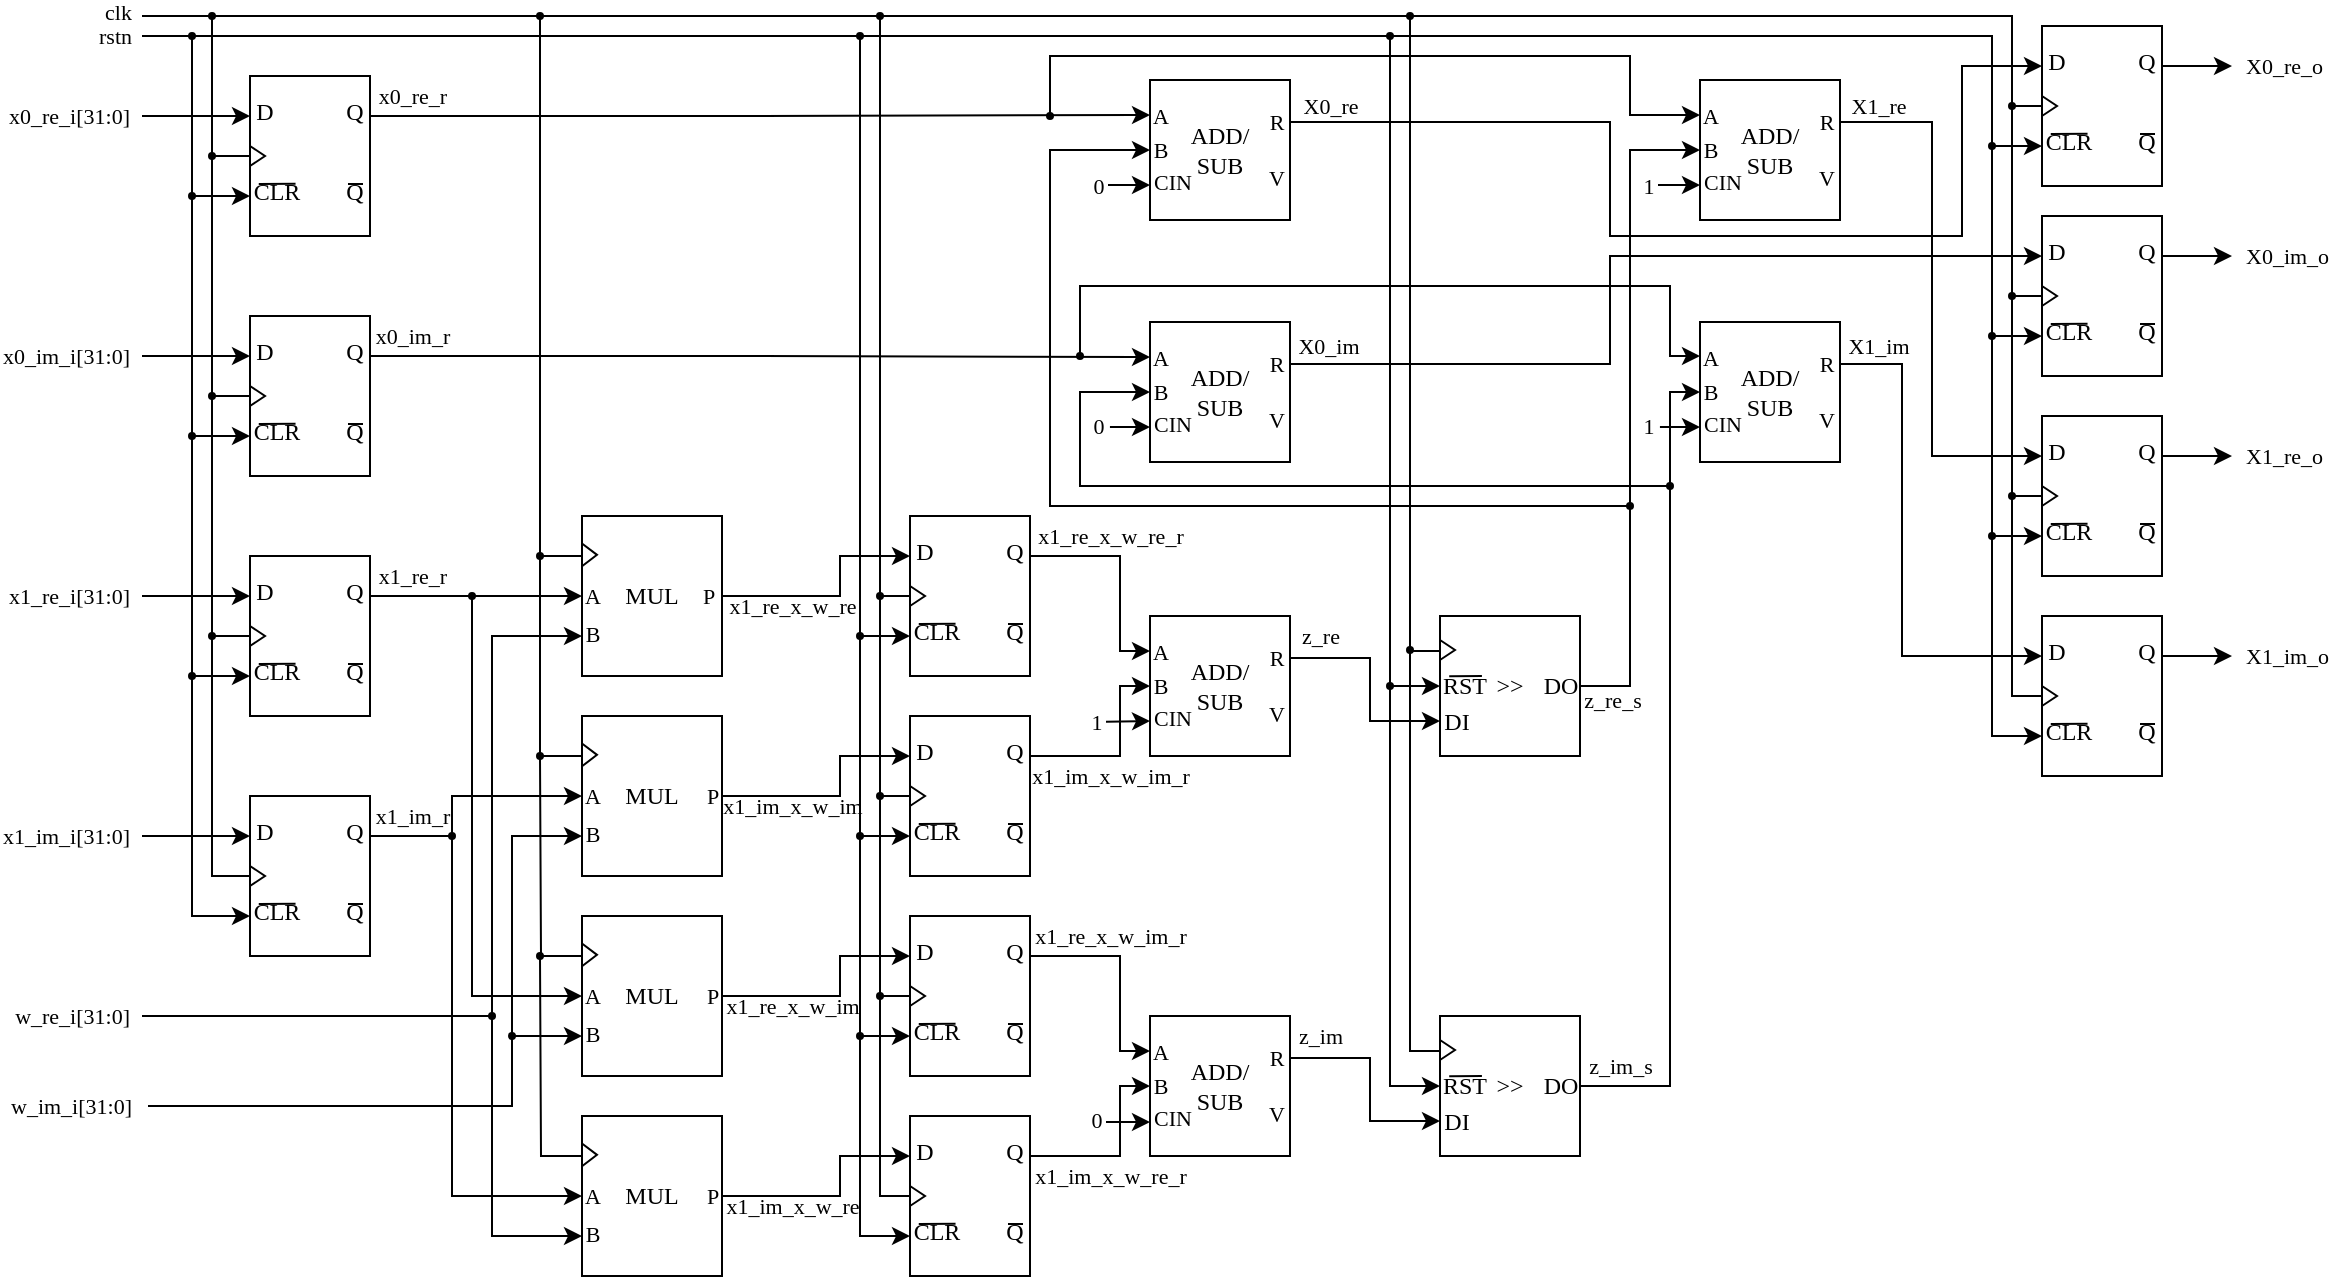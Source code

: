 <mxfile version="26.0.16">
  <diagram name="Page-1" id="58cdce13-f638-feb5-8d6f-7d28b1aa9fa0">
    <mxGraphModel dx="1687" dy="901" grid="1" gridSize="5" guides="1" tooltips="1" connect="1" arrows="1" fold="1" page="1" pageScale="1" pageWidth="1100" pageHeight="850" background="none" math="0" shadow="0">
      <root>
        <mxCell id="0" />
        <mxCell id="1" parent="0" />
        <mxCell id="nh-JWcSBpbhqLz3bGZsN-216" value="x1_re_r" style="edgeStyle=none;shape=connector;rounded=0;orthogonalLoop=1;jettySize=auto;html=1;exitX=1;exitY=0.25;exitDx=0;exitDy=0;exitPerimeter=0;strokeColor=default;align=center;verticalAlign=middle;fontFamily=NewsGotT;fontSize=11;fontColor=default;labelBackgroundColor=default;startArrow=none;startFill=0;startSize=3;endArrow=classic;entryX=0;entryY=0.5;entryDx=0;entryDy=0;entryPerimeter=0;endFill=1;" parent="1" target="nh-JWcSBpbhqLz3bGZsN-167" edge="1">
          <mxGeometry x="-0.604" y="10" relative="1" as="geometry">
            <mxPoint x="274" y="340.5" as="targetPoint" />
            <mxPoint x="194.0" y="340" as="sourcePoint" />
            <mxPoint as="offset" />
          </mxGeometry>
        </mxCell>
        <mxCell id="nh-JWcSBpbhqLz3bGZsN-66" value="" style="endArrow=none;html=1;rounded=0;endFill=0;fontFamily=NewsGotT;entryX=0;entryY=0.5;entryDx=0;entryDy=0;edgeStyle=orthogonalEdgeStyle;" parent="1" target="nh-JWcSBpbhqLz3bGZsN-3" edge="1">
          <mxGeometry width="50" height="50" relative="1" as="geometry">
            <mxPoint x="80" y="50" as="sourcePoint" />
            <mxPoint x="158" y="120" as="targetPoint" />
            <Array as="points">
              <mxPoint x="115" y="50" />
              <mxPoint x="115" y="120" />
            </Array>
          </mxGeometry>
        </mxCell>
        <mxCell id="nh-JWcSBpbhqLz3bGZsN-67" value="clk" style="edgeLabel;html=1;align=right;verticalAlign=middle;resizable=0;points=[];fontFamily=NewsGotT;labelBackgroundColor=none;" parent="nh-JWcSBpbhqLz3bGZsN-66" vertex="1" connectable="0">
          <mxGeometry x="-0.244" y="1" relative="1" as="geometry">
            <mxPoint x="-41" y="-14" as="offset" />
          </mxGeometry>
        </mxCell>
        <mxCell id="nh-JWcSBpbhqLz3bGZsN-95" value="" style="endArrow=none;html=1;rounded=0;startArrow=oval;startFill=1;startSize=3;fontFamily=NewsGotT;entryX=0;entryY=0.25;entryDx=0;entryDy=0;entryPerimeter=0;edgeStyle=orthogonalEdgeStyle;" parent="1" target="nh-JWcSBpbhqLz3bGZsN-167" edge="1">
          <mxGeometry width="50" height="50" relative="1" as="geometry">
            <mxPoint x="115" y="50" as="sourcePoint" />
            <mxPoint x="359" y="320" as="targetPoint" />
            <Array as="points">
              <mxPoint x="279" y="50" />
              <mxPoint x="279" y="320" />
            </Array>
          </mxGeometry>
        </mxCell>
        <mxCell id="nh-JWcSBpbhqLz3bGZsN-97" value="x0_re_i[31:0]" style="endArrow=classic;html=1;rounded=0;align=right;entryX=0;entryY=0.25;entryDx=0;entryDy=0;fontFamily=NewsGotT;" parent="1" target="nh-JWcSBpbhqLz3bGZsN-1" edge="1">
          <mxGeometry x="-1" y="-5" width="50" height="50" relative="1" as="geometry">
            <mxPoint x="80" y="100" as="sourcePoint" />
            <mxPoint x="163.0" y="100.44" as="targetPoint" />
            <mxPoint x="-5" y="-5" as="offset" />
          </mxGeometry>
        </mxCell>
        <mxCell id="nh-JWcSBpbhqLz3bGZsN-98" value="x0_im_i[31:0]" style="endArrow=classic;html=1;rounded=0;entryX=0;entryY=0.25;entryDx=0;entryDy=0;align=right;fontFamily=NewsGotT;" parent="1" target="nh-JWcSBpbhqLz3bGZsN-299" edge="1">
          <mxGeometry x="-1" y="-5" width="50" height="50" relative="1" as="geometry">
            <mxPoint x="80" y="220" as="sourcePoint" />
            <mxPoint x="163.0" y="220" as="targetPoint" />
            <mxPoint x="-5" y="-5" as="offset" />
          </mxGeometry>
        </mxCell>
        <mxCell id="nh-JWcSBpbhqLz3bGZsN-115" value="x1_re_i[31:0]" style="endArrow=classic;html=1;rounded=0;align=right;entryX=0;entryY=0.25;entryDx=0;entryDy=0;fontFamily=NewsGotT;" parent="1" target="nh-JWcSBpbhqLz3bGZsN-308" edge="1">
          <mxGeometry x="-1" y="-5" width="50" height="50" relative="1" as="geometry">
            <mxPoint x="80" y="340" as="sourcePoint" />
            <mxPoint x="163.0" y="340" as="targetPoint" />
            <mxPoint x="-5" y="-5" as="offset" />
          </mxGeometry>
        </mxCell>
        <mxCell id="nh-JWcSBpbhqLz3bGZsN-116" value="x1_im_i[31:0]" style="endArrow=classic;html=1;rounded=0;entryX=0;entryY=0.25;entryDx=0;entryDy=0;align=right;fontFamily=NewsGotT;" parent="1" target="nh-JWcSBpbhqLz3bGZsN-317" edge="1">
          <mxGeometry x="-1" y="-5" width="50" height="50" relative="1" as="geometry">
            <mxPoint x="80" y="460" as="sourcePoint" />
            <mxPoint x="163.0" y="460" as="targetPoint" />
            <mxPoint x="-5" y="-5" as="offset" />
          </mxGeometry>
        </mxCell>
        <mxCell id="nh-JWcSBpbhqLz3bGZsN-117" value="" style="endArrow=oval;html=1;rounded=0;exitX=0;exitY=0.5;exitDx=0;exitDy=0;endFill=1;startSize=3;endSize=3;edgeStyle=orthogonalEdgeStyle;fontFamily=NewsGotT;" parent="1" source="nh-JWcSBpbhqLz3bGZsN-299" edge="1">
          <mxGeometry width="50" height="50" relative="1" as="geometry">
            <mxPoint x="134.0" y="240" as="sourcePoint" />
            <mxPoint x="115" y="120" as="targetPoint" />
            <Array as="points">
              <mxPoint x="115" y="240" />
            </Array>
          </mxGeometry>
        </mxCell>
        <mxCell id="nh-JWcSBpbhqLz3bGZsN-118" value="" style="endArrow=oval;html=1;rounded=0;exitX=0;exitY=0.5;exitDx=0;exitDy=0;endFill=1;startSize=3;endSize=3;exitPerimeter=0;fontFamily=NewsGotT;" parent="1" edge="1">
          <mxGeometry width="50" height="50" relative="1" as="geometry">
            <mxPoint x="134.0" y="360" as="sourcePoint" />
            <mxPoint x="115" y="240" as="targetPoint" />
            <Array as="points">
              <mxPoint x="115" y="360" />
            </Array>
          </mxGeometry>
        </mxCell>
        <mxCell id="nh-JWcSBpbhqLz3bGZsN-119" value="" style="endArrow=oval;html=1;rounded=0;exitX=0;exitY=0.5;exitDx=0;exitDy=0;endFill=1;startSize=3;endSize=3;fontFamily=NewsGotT;" parent="1" edge="1">
          <mxGeometry width="50" height="50" relative="1" as="geometry">
            <mxPoint x="134.0" y="480" as="sourcePoint" />
            <mxPoint x="115" y="360" as="targetPoint" />
            <Array as="points">
              <mxPoint x="115" y="480" />
            </Array>
          </mxGeometry>
        </mxCell>
        <mxCell id="nh-JWcSBpbhqLz3bGZsN-120" value="" style="endArrow=classic;html=1;rounded=0;entryX=0;entryY=0.75;entryDx=0;entryDy=0;endFill=1;fontFamily=NewsGotT;edgeStyle=orthogonalEdgeStyle;" parent="1" target="nh-JWcSBpbhqLz3bGZsN-1" edge="1">
          <mxGeometry width="50" height="50" relative="1" as="geometry">
            <mxPoint x="80" y="60" as="sourcePoint" />
            <mxPoint x="153" y="140" as="targetPoint" />
            <Array as="points">
              <mxPoint x="105" y="60" />
              <mxPoint x="105" y="140" />
            </Array>
          </mxGeometry>
        </mxCell>
        <mxCell id="nh-JWcSBpbhqLz3bGZsN-121" value="rstn" style="edgeLabel;html=1;align=right;verticalAlign=middle;resizable=0;points=[];fontFamily=NewsGotT;labelBackgroundColor=none;" parent="nh-JWcSBpbhqLz3bGZsN-120" vertex="1" connectable="0">
          <mxGeometry x="-0.244" y="1" relative="1" as="geometry">
            <mxPoint x="-31" y="-26" as="offset" />
          </mxGeometry>
        </mxCell>
        <mxCell id="nh-JWcSBpbhqLz3bGZsN-123" value="" style="endArrow=oval;html=1;rounded=0;exitX=0;exitY=0.75;exitDx=0;exitDy=0;endFill=1;startSize=6;endSize=3;startArrow=classic;startFill=1;edgeStyle=orthogonalEdgeStyle;fontFamily=NewsGotT;" parent="1" source="nh-JWcSBpbhqLz3bGZsN-299" edge="1">
          <mxGeometry width="50" height="50" relative="1" as="geometry">
            <mxPoint x="134.0" y="260" as="sourcePoint" />
            <mxPoint x="105" y="140" as="targetPoint" />
            <Array as="points">
              <mxPoint x="105" y="260" />
            </Array>
          </mxGeometry>
        </mxCell>
        <mxCell id="nh-JWcSBpbhqLz3bGZsN-124" value="" style="endArrow=oval;html=1;rounded=0;exitX=0;exitY=0.75;exitDx=0;exitDy=0;endFill=1;startSize=6;endSize=3;startArrow=classic;startFill=1;edgeStyle=orthogonalEdgeStyle;fontFamily=NewsGotT;" parent="1" source="nh-JWcSBpbhqLz3bGZsN-308" edge="1">
          <mxGeometry width="50" height="50" relative="1" as="geometry">
            <mxPoint x="134.0" y="380" as="sourcePoint" />
            <mxPoint x="105" y="260" as="targetPoint" />
            <Array as="points">
              <mxPoint x="105" y="380" />
            </Array>
          </mxGeometry>
        </mxCell>
        <mxCell id="nh-JWcSBpbhqLz3bGZsN-125" value="" style="endArrow=oval;html=1;rounded=0;exitX=0;exitY=0.75;exitDx=0;exitDy=0;endFill=1;startSize=6;endSize=3;startArrow=classic;startFill=1;edgeStyle=orthogonalEdgeStyle;fontFamily=NewsGotT;" parent="1" edge="1">
          <mxGeometry width="50" height="50" relative="1" as="geometry">
            <mxPoint x="134.0" y="500" as="sourcePoint" />
            <mxPoint x="105" y="380" as="targetPoint" />
            <Array as="points">
              <mxPoint x="105" y="500" />
              <mxPoint x="105" y="380" />
            </Array>
          </mxGeometry>
        </mxCell>
        <mxCell id="nh-JWcSBpbhqLz3bGZsN-164" value="" style="group;fontFamily=NewsGotT;" parent="1" vertex="1" connectable="0">
          <mxGeometry x="584" y="350" width="73" height="70" as="geometry" />
        </mxCell>
        <mxCell id="nh-JWcSBpbhqLz3bGZsN-156" value="&lt;font&gt;ADD/&lt;br&gt;SUB&lt;br&gt;&lt;/font&gt;" style="rounded=0;whiteSpace=wrap;html=1;points=[[0,0.25,0,0,0],[0,0.5,0,0,0],[0,0.75,0,0,0],[1,0.3,0,0,0],[1,0.7,0,0,0]];fontFamily=NewsGotT;" parent="nh-JWcSBpbhqLz3bGZsN-164" vertex="1">
          <mxGeometry width="70" height="70" as="geometry" />
        </mxCell>
        <mxCell id="nh-JWcSBpbhqLz3bGZsN-157" value="A" style="text;html=1;align=center;verticalAlign=middle;resizable=0;points=[];autosize=1;strokeColor=none;fillColor=none;fontSize=11;spacing=-6;fontFamily=NewsGotT;" parent="nh-JWcSBpbhqLz3bGZsN-164" vertex="1">
          <mxGeometry y="10" width="10" height="15" as="geometry" />
        </mxCell>
        <mxCell id="nh-JWcSBpbhqLz3bGZsN-158" value="B" style="text;html=1;align=center;verticalAlign=middle;resizable=0;points=[];autosize=1;strokeColor=none;fillColor=none;fontSize=11;spacing=-6;fontFamily=NewsGotT;" parent="nh-JWcSBpbhqLz3bGZsN-164" vertex="1">
          <mxGeometry y="27" width="10" height="15" as="geometry" />
        </mxCell>
        <mxCell id="nh-JWcSBpbhqLz3bGZsN-159" value="CIN" style="text;html=1;align=center;verticalAlign=middle;resizable=0;points=[];autosize=1;strokeColor=none;fillColor=none;fontSize=11;spacing=-8;fontFamily=NewsGotT;" parent="nh-JWcSBpbhqLz3bGZsN-164" vertex="1">
          <mxGeometry x="3" y="46" width="15" height="10" as="geometry" />
        </mxCell>
        <mxCell id="nh-JWcSBpbhqLz3bGZsN-162" value="R" style="text;html=1;align=center;verticalAlign=middle;resizable=0;points=[];autosize=1;strokeColor=none;fillColor=none;fontSize=11;spacing=-6;fontFamily=NewsGotT;" parent="nh-JWcSBpbhqLz3bGZsN-164" vertex="1">
          <mxGeometry x="58" y="13" width="10" height="15" as="geometry" />
        </mxCell>
        <mxCell id="nh-JWcSBpbhqLz3bGZsN-163" value="V" style="text;html=1;align=center;verticalAlign=middle;resizable=0;points=[];autosize=1;strokeColor=none;fillColor=none;fontSize=11;spacing=-6;fontFamily=NewsGotT;" parent="nh-JWcSBpbhqLz3bGZsN-164" vertex="1">
          <mxGeometry x="58" y="41" width="10" height="15" as="geometry" />
        </mxCell>
        <mxCell id="nh-JWcSBpbhqLz3bGZsN-175" value="" style="group;fontFamily=NewsGotT;" parent="1" vertex="1" connectable="0">
          <mxGeometry x="300" y="300" width="70" height="80" as="geometry" />
        </mxCell>
        <mxCell id="nh-JWcSBpbhqLz3bGZsN-167" value="&lt;font&gt;MUL&lt;/font&gt;" style="rounded=0;whiteSpace=wrap;html=1;points=[[0,0.25,0,0,0],[0,0.5,0,0,0],[0,0.75,0,0,0],[1,0.3,0,0,0],[1,0.7,0,0,0]];fontFamily=NewsGotT;" parent="nh-JWcSBpbhqLz3bGZsN-175" vertex="1">
          <mxGeometry width="70" height="80" as="geometry" />
        </mxCell>
        <mxCell id="nh-JWcSBpbhqLz3bGZsN-168" value="A" style="text;html=1;align=center;verticalAlign=middle;resizable=0;points=[];autosize=1;strokeColor=none;fillColor=none;fontSize=11;spacing=-6;fontFamily=NewsGotT;" parent="nh-JWcSBpbhqLz3bGZsN-175" vertex="1">
          <mxGeometry y="32.286" width="10" height="15" as="geometry" />
        </mxCell>
        <mxCell id="nh-JWcSBpbhqLz3bGZsN-169" value="B" style="text;html=1;align=center;verticalAlign=middle;resizable=0;points=[];autosize=1;strokeColor=none;fillColor=none;fontSize=11;spacing=-6;fontFamily=NewsGotT;" parent="nh-JWcSBpbhqLz3bGZsN-175" vertex="1">
          <mxGeometry y="51.714" width="10" height="15" as="geometry" />
        </mxCell>
        <mxCell id="nh-JWcSBpbhqLz3bGZsN-171" value="P" style="text;html=1;align=center;verticalAlign=middle;resizable=0;points=[];autosize=1;strokeColor=none;fillColor=none;fontSize=11;spacing=-6;fontFamily=NewsGotT;" parent="nh-JWcSBpbhqLz3bGZsN-175" vertex="1">
          <mxGeometry x="58" y="32.503" width="10" height="15" as="geometry" />
        </mxCell>
        <mxCell id="nh-JWcSBpbhqLz3bGZsN-174" value="" style="triangle;whiteSpace=wrap;html=1;fontFamily=NewsGotT;movable=1;resizable=1;rotatable=1;deletable=1;editable=1;locked=0;connectable=1;points=[];" parent="nh-JWcSBpbhqLz3bGZsN-175" vertex="1">
          <mxGeometry y="13.714" width="7.5" height="11.429" as="geometry" />
        </mxCell>
        <mxCell id="nh-JWcSBpbhqLz3bGZsN-178" value="w_re_i[31:0]" style="endArrow=classic;html=1;rounded=0;align=right;fontFamily=NewsGotT;entryX=0;entryY=0.75;entryDx=0;entryDy=0;entryPerimeter=0;edgeStyle=orthogonalEdgeStyle;" parent="1" target="nh-JWcSBpbhqLz3bGZsN-167" edge="1">
          <mxGeometry x="-1" y="5" width="50" height="50" relative="1" as="geometry">
            <mxPoint x="80" y="550" as="sourcePoint" />
            <mxPoint x="300" y="353.99" as="targetPoint" />
            <mxPoint x="-5" y="5" as="offset" />
            <Array as="points">
              <mxPoint x="255" y="550" />
              <mxPoint x="255" y="360" />
            </Array>
          </mxGeometry>
        </mxCell>
        <mxCell id="nh-JWcSBpbhqLz3bGZsN-179" value="" style="group;fontFamily=NewsGotT;" parent="1" vertex="1" connectable="0">
          <mxGeometry x="300" y="400" width="70" height="80" as="geometry" />
        </mxCell>
        <mxCell id="nh-JWcSBpbhqLz3bGZsN-180" value="&lt;font&gt;MUL&lt;/font&gt;" style="rounded=0;whiteSpace=wrap;html=1;points=[[0,0.25,0,0,0],[0,0.5,0,0,0],[0,0.75,0,0,0],[1,0.3,0,0,0],[1,0.7,0,0,0]];fontFamily=NewsGotT;" parent="nh-JWcSBpbhqLz3bGZsN-179" vertex="1">
          <mxGeometry width="70" height="80" as="geometry" />
        </mxCell>
        <mxCell id="nh-JWcSBpbhqLz3bGZsN-181" value="A" style="text;html=1;align=center;verticalAlign=middle;resizable=0;points=[];autosize=1;strokeColor=none;fillColor=none;fontSize=11;spacing=-6;fontFamily=NewsGotT;" parent="nh-JWcSBpbhqLz3bGZsN-179" vertex="1">
          <mxGeometry y="32.286" width="10" height="15" as="geometry" />
        </mxCell>
        <mxCell id="nh-JWcSBpbhqLz3bGZsN-182" value="B" style="text;html=1;align=center;verticalAlign=middle;resizable=0;points=[];autosize=1;strokeColor=none;fillColor=none;fontSize=11;spacing=-6;fontFamily=NewsGotT;" parent="nh-JWcSBpbhqLz3bGZsN-179" vertex="1">
          <mxGeometry y="51.714" width="10" height="15" as="geometry" />
        </mxCell>
        <mxCell id="nh-JWcSBpbhqLz3bGZsN-185" value="" style="triangle;whiteSpace=wrap;html=1;fontFamily=NewsGotT;movable=1;resizable=1;rotatable=1;deletable=1;editable=1;locked=0;connectable=1;points=[];" parent="nh-JWcSBpbhqLz3bGZsN-179" vertex="1">
          <mxGeometry y="13.714" width="7.5" height="11.429" as="geometry" />
        </mxCell>
        <mxCell id="uEzDIrjbHPZLaQckw09L-1" value="P" style="text;html=1;align=center;verticalAlign=middle;resizable=0;points=[];autosize=1;strokeColor=none;fillColor=none;fontSize=11;spacing=-6;fontFamily=NewsGotT;" vertex="1" parent="nh-JWcSBpbhqLz3bGZsN-179">
          <mxGeometry x="60" y="32.503" width="10" height="15" as="geometry" />
        </mxCell>
        <mxCell id="nh-JWcSBpbhqLz3bGZsN-186" value="" style="endArrow=oval;html=1;rounded=0;exitX=0;exitY=0.25;exitDx=0;exitDy=0;exitPerimeter=0;endFill=1;startSize=3;endSize=3;edgeStyle=orthogonalEdgeStyle;fontFamily=NewsGotT;" parent="1" source="nh-JWcSBpbhqLz3bGZsN-180" edge="1">
          <mxGeometry width="50" height="50" relative="1" as="geometry">
            <mxPoint x="289" y="370" as="sourcePoint" />
            <mxPoint x="279" y="320" as="targetPoint" />
            <Array as="points">
              <mxPoint x="279" y="420" />
              <mxPoint x="279" y="320" />
            </Array>
          </mxGeometry>
        </mxCell>
        <mxCell id="nh-JWcSBpbhqLz3bGZsN-188" value="w_im_i[31:0]" style="endArrow=classic;html=1;rounded=0;align=right;fontFamily=NewsGotT;entryX=0;entryY=0.75;entryDx=0;entryDy=0;entryPerimeter=0;edgeStyle=orthogonalEdgeStyle;" parent="1" target="nh-JWcSBpbhqLz3bGZsN-180" edge="1">
          <mxGeometry x="-0.994" y="-8" width="50" height="50" relative="1" as="geometry">
            <mxPoint x="83" y="595" as="sourcePoint" />
            <mxPoint x="343" y="540" as="targetPoint" />
            <mxPoint x="-8" y="-8" as="offset" />
            <Array as="points">
              <mxPoint x="265" y="595" />
              <mxPoint x="265" y="460" />
            </Array>
          </mxGeometry>
        </mxCell>
        <mxCell id="nh-JWcSBpbhqLz3bGZsN-189" value="" style="group;fontFamily=NewsGotT;" parent="1" vertex="1" connectable="0">
          <mxGeometry x="300" y="500" width="70" height="80" as="geometry" />
        </mxCell>
        <mxCell id="nh-JWcSBpbhqLz3bGZsN-190" value="&lt;font&gt;MUL&lt;/font&gt;" style="rounded=0;whiteSpace=wrap;html=1;points=[[0,0.25,0,0,0],[0,0.5,0,0,0],[0,0.75,0,0,0],[1,0.3,0,0,0],[1,0.7,0,0,0]];fontFamily=NewsGotT;" parent="nh-JWcSBpbhqLz3bGZsN-189" vertex="1">
          <mxGeometry width="70" height="80" as="geometry" />
        </mxCell>
        <mxCell id="nh-JWcSBpbhqLz3bGZsN-191" value="A" style="text;html=1;align=center;verticalAlign=middle;resizable=0;points=[];autosize=1;strokeColor=none;fillColor=none;fontSize=11;spacing=-6;fontFamily=NewsGotT;" parent="nh-JWcSBpbhqLz3bGZsN-189" vertex="1">
          <mxGeometry y="32.286" width="10" height="15" as="geometry" />
        </mxCell>
        <mxCell id="nh-JWcSBpbhqLz3bGZsN-192" value="B" style="text;html=1;align=center;verticalAlign=middle;resizable=0;points=[];autosize=1;strokeColor=none;fillColor=none;fontSize=11;spacing=-6;fontFamily=NewsGotT;" parent="nh-JWcSBpbhqLz3bGZsN-189" vertex="1">
          <mxGeometry y="51.714" width="10" height="15" as="geometry" />
        </mxCell>
        <mxCell id="nh-JWcSBpbhqLz3bGZsN-195" value="" style="triangle;whiteSpace=wrap;html=1;fontFamily=NewsGotT;movable=1;resizable=1;rotatable=1;deletable=1;editable=1;locked=0;connectable=1;points=[];" parent="nh-JWcSBpbhqLz3bGZsN-189" vertex="1">
          <mxGeometry y="13.714" width="7.5" height="11.429" as="geometry" />
        </mxCell>
        <mxCell id="uEzDIrjbHPZLaQckw09L-2" value="P" style="text;html=1;align=center;verticalAlign=middle;resizable=0;points=[];autosize=1;strokeColor=none;fillColor=none;fontSize=11;spacing=-6;fontFamily=NewsGotT;" vertex="1" parent="nh-JWcSBpbhqLz3bGZsN-189">
          <mxGeometry x="60" y="32.503" width="10" height="15" as="geometry" />
        </mxCell>
        <mxCell id="nh-JWcSBpbhqLz3bGZsN-196" value="" style="group;fontFamily=NewsGotT;" parent="1" vertex="1" connectable="0">
          <mxGeometry x="300" y="600" width="70" height="80" as="geometry" />
        </mxCell>
        <mxCell id="nh-JWcSBpbhqLz3bGZsN-197" value="&lt;font&gt;MUL&lt;/font&gt;" style="rounded=0;whiteSpace=wrap;html=1;points=[[0,0.25,0,0,0],[0,0.5,0,0,0],[0,0.75,0,0,0],[1,0.3,0,0,0],[1,0.7,0,0,0]];fontFamily=NewsGotT;" parent="nh-JWcSBpbhqLz3bGZsN-196" vertex="1">
          <mxGeometry width="70" height="80" as="geometry" />
        </mxCell>
        <mxCell id="nh-JWcSBpbhqLz3bGZsN-198" value="A" style="text;html=1;align=center;verticalAlign=middle;resizable=0;points=[];autosize=1;strokeColor=none;fillColor=none;fontSize=11;spacing=-6;fontFamily=NewsGotT;" parent="nh-JWcSBpbhqLz3bGZsN-196" vertex="1">
          <mxGeometry y="32.286" width="10" height="15" as="geometry" />
        </mxCell>
        <mxCell id="nh-JWcSBpbhqLz3bGZsN-199" value="B" style="text;html=1;align=center;verticalAlign=middle;resizable=0;points=[];autosize=1;strokeColor=none;fillColor=none;fontSize=11;spacing=-6;fontFamily=NewsGotT;" parent="nh-JWcSBpbhqLz3bGZsN-196" vertex="1">
          <mxGeometry y="51.714" width="10" height="15" as="geometry" />
        </mxCell>
        <mxCell id="nh-JWcSBpbhqLz3bGZsN-202" value="" style="triangle;whiteSpace=wrap;html=1;fontFamily=NewsGotT;movable=1;resizable=1;rotatable=1;deletable=1;editable=1;locked=0;connectable=1;points=[];" parent="nh-JWcSBpbhqLz3bGZsN-196" vertex="1">
          <mxGeometry y="13.714" width="7.5" height="11.429" as="geometry" />
        </mxCell>
        <mxCell id="uEzDIrjbHPZLaQckw09L-3" value="P" style="text;html=1;align=center;verticalAlign=middle;resizable=0;points=[];autosize=1;strokeColor=none;fillColor=none;fontSize=11;spacing=-6;fontFamily=NewsGotT;" vertex="1" parent="nh-JWcSBpbhqLz3bGZsN-196">
          <mxGeometry x="60" y="32.503" width="10" height="15" as="geometry" />
        </mxCell>
        <mxCell id="nh-JWcSBpbhqLz3bGZsN-205" value="" style="endArrow=oval;html=1;rounded=0;exitX=0;exitY=0.25;exitDx=0;exitDy=0;exitPerimeter=0;endFill=1;startSize=3;endSize=3;edgeStyle=orthogonalEdgeStyle;fontFamily=NewsGotT;" parent="1" source="nh-JWcSBpbhqLz3bGZsN-190" edge="1">
          <mxGeometry width="50" height="50" relative="1" as="geometry">
            <mxPoint x="359" y="520" as="sourcePoint" />
            <mxPoint x="279" y="420" as="targetPoint" />
          </mxGeometry>
        </mxCell>
        <mxCell id="nh-JWcSBpbhqLz3bGZsN-206" value="" style="endArrow=oval;html=1;rounded=0;exitX=0;exitY=0.25;exitDx=0;exitDy=0;exitPerimeter=0;endFill=1;startSize=3;endSize=3;edgeStyle=orthogonalEdgeStyle;fontFamily=NewsGotT;" parent="1" source="nh-JWcSBpbhqLz3bGZsN-197" edge="1">
          <mxGeometry width="50" height="50" relative="1" as="geometry">
            <mxPoint x="359" y="620" as="sourcePoint" />
            <mxPoint x="279" y="520" as="targetPoint" />
          </mxGeometry>
        </mxCell>
        <mxCell id="nh-JWcSBpbhqLz3bGZsN-245" value="" style="endArrow=classic;html=1;rounded=0;strokeColor=default;align=center;verticalAlign=middle;fontFamily=NewsGotT;fontSize=11;fontColor=default;labelBackgroundColor=default;edgeStyle=orthogonalEdgeStyle;startSize=3;entryX=0;entryY=0.75;entryDx=0;entryDy=0;entryPerimeter=0;endFill=1;startArrow=oval;startFill=1;" parent="1" target="nh-JWcSBpbhqLz3bGZsN-197" edge="1">
          <mxGeometry width="50" height="50" relative="1" as="geometry">
            <mxPoint x="255" y="550" as="sourcePoint" />
            <mxPoint x="554" y="435" as="targetPoint" />
            <Array as="points">
              <mxPoint x="255" y="550" />
              <mxPoint x="255" y="660" />
            </Array>
          </mxGeometry>
        </mxCell>
        <mxCell id="nh-JWcSBpbhqLz3bGZsN-246" value="" style="endArrow=classic;html=1;rounded=0;strokeColor=default;align=center;verticalAlign=middle;fontFamily=NewsGotT;fontSize=11;fontColor=default;labelBackgroundColor=default;edgeStyle=none;startSize=3;entryX=0;entryY=0.75;entryDx=0;entryDy=0;entryPerimeter=0;endFill=1;startArrow=oval;startFill=1;" parent="1" target="nh-JWcSBpbhqLz3bGZsN-190" edge="1">
          <mxGeometry width="50" height="50" relative="1" as="geometry">
            <mxPoint x="265" y="560" as="sourcePoint" />
            <mxPoint x="369" y="665" as="targetPoint" />
            <Array as="points" />
          </mxGeometry>
        </mxCell>
        <mxCell id="nh-JWcSBpbhqLz3bGZsN-247" value="x1_im_r" style="edgeStyle=orthogonalEdgeStyle;shape=connector;rounded=0;orthogonalLoop=1;jettySize=auto;html=1;exitX=1;exitY=0.25;exitDx=0;exitDy=0;entryX=0;entryY=0.5;entryDx=0;entryDy=0;entryPerimeter=0;strokeColor=default;align=center;verticalAlign=middle;fontFamily=NewsGotT;fontSize=11;fontColor=default;labelBackgroundColor=default;startArrow=none;startFill=0;startSize=3;endArrow=classic;endFill=1;" parent="1" target="nh-JWcSBpbhqLz3bGZsN-180" edge="1">
          <mxGeometry x="-0.667" y="10" relative="1" as="geometry">
            <mxPoint x="194.0" y="460" as="sourcePoint" />
            <Array as="points">
              <mxPoint x="235" y="460" />
              <mxPoint x="235" y="440" />
            </Array>
            <mxPoint as="offset" />
          </mxGeometry>
        </mxCell>
        <mxCell id="nh-JWcSBpbhqLz3bGZsN-248" value="" style="endArrow=classic;html=1;rounded=0;strokeColor=default;align=center;verticalAlign=middle;fontFamily=NewsGotT;fontSize=11;fontColor=default;labelBackgroundColor=default;edgeStyle=orthogonalEdgeStyle;startSize=3;entryX=0;entryY=0.5;entryDx=0;entryDy=0;entryPerimeter=0;endFill=1;startArrow=oval;startFill=1;" parent="1" target="nh-JWcSBpbhqLz3bGZsN-190" edge="1">
          <mxGeometry width="50" height="50" relative="1" as="geometry">
            <mxPoint x="245" y="340" as="sourcePoint" />
            <mxPoint x="344" y="445" as="targetPoint" />
            <Array as="points">
              <mxPoint x="245" y="340" />
              <mxPoint x="245" y="540" />
            </Array>
          </mxGeometry>
        </mxCell>
        <mxCell id="nh-JWcSBpbhqLz3bGZsN-249" value="" style="endArrow=classic;html=1;rounded=0;strokeColor=default;align=center;verticalAlign=middle;fontFamily=NewsGotT;fontSize=11;fontColor=default;labelBackgroundColor=default;edgeStyle=orthogonalEdgeStyle;startSize=3;entryX=0;entryY=0.5;entryDx=0;entryDy=0;entryPerimeter=0;endFill=1;startArrow=oval;startFill=1;" parent="1" target="nh-JWcSBpbhqLz3bGZsN-197" edge="1">
          <mxGeometry width="50" height="50" relative="1" as="geometry">
            <mxPoint x="235" y="460" as="sourcePoint" />
            <mxPoint x="374" y="640" as="targetPoint" />
            <Array as="points">
              <mxPoint x="235" y="460" />
              <mxPoint x="235" y="640" />
            </Array>
          </mxGeometry>
        </mxCell>
        <mxCell id="nh-JWcSBpbhqLz3bGZsN-289" value="" style="endArrow=none;html=1;rounded=0;strokeColor=default;align=center;verticalAlign=middle;fontFamily=NewsGotT;fontSize=11;fontColor=default;labelBackgroundColor=default;edgeStyle=orthogonalEdgeStyle;startSize=3;entryX=0;entryY=0.5;entryDx=0;entryDy=0;startArrow=oval;startFill=1;" parent="1" target="nh-JWcSBpbhqLz3bGZsN-332" edge="1">
          <mxGeometry width="50" height="50" relative="1" as="geometry">
            <mxPoint x="279" y="50" as="sourcePoint" />
            <mxPoint x="544" y="340" as="targetPoint" />
            <Array as="points">
              <mxPoint x="449" y="50" />
              <mxPoint x="449" y="340" />
            </Array>
          </mxGeometry>
        </mxCell>
        <mxCell id="nh-JWcSBpbhqLz3bGZsN-297" value="" style="group;fontFamily=NewsGotT;" parent="1" vertex="1" connectable="0">
          <mxGeometry x="134" y="80" width="60" height="80" as="geometry" />
        </mxCell>
        <mxCell id="nh-JWcSBpbhqLz3bGZsN-1" value="" style="whiteSpace=wrap;html=1;verticalAlign=bottom;movable=1;resizable=1;rotatable=1;deletable=1;editable=1;locked=0;connectable=1;container=0;fontFamily=NewsGotT;" parent="nh-JWcSBpbhqLz3bGZsN-297" vertex="1">
          <mxGeometry width="60" height="80" as="geometry" />
        </mxCell>
        <mxCell id="nh-JWcSBpbhqLz3bGZsN-2" value="D" style="text;html=1;align=center;verticalAlign=middle;resizable=1;points=[];autosize=1;strokeColor=none;fillColor=none;fontFamily=NewsGotT;spacing=-6;movable=1;rotatable=1;deletable=1;editable=1;locked=0;connectable=1;container=0;" parent="nh-JWcSBpbhqLz3bGZsN-297" vertex="1">
          <mxGeometry x="1.875" y="10" width="10" height="15" as="geometry" />
        </mxCell>
        <mxCell id="nh-JWcSBpbhqLz3bGZsN-3" value="" style="triangle;whiteSpace=wrap;html=1;fontFamily=NewsGotT;movable=1;resizable=1;rotatable=1;deletable=1;editable=1;locked=0;connectable=1;container=0;" parent="nh-JWcSBpbhqLz3bGZsN-297" vertex="1">
          <mxGeometry y="35" width="7.5" height="10" as="geometry" />
        </mxCell>
        <mxCell id="nh-JWcSBpbhqLz3bGZsN-4" value="CLR" style="text;html=1;align=center;verticalAlign=middle;resizable=1;points=[];autosize=1;strokeColor=none;fillColor=none;fontFamily=NewsGotT;spacing=-6;movable=1;rotatable=1;deletable=1;editable=1;locked=0;connectable=1;container=0;" parent="nh-JWcSBpbhqLz3bGZsN-297" vertex="1">
          <mxGeometry y="50" width="25" height="15" as="geometry" />
        </mxCell>
        <mxCell id="nh-JWcSBpbhqLz3bGZsN-5" value="Q" style="text;html=1;align=center;verticalAlign=middle;resizable=1;points=[];autosize=1;strokeColor=none;fillColor=none;fontFamily=NewsGotT;spacing=-6;movable=1;rotatable=1;deletable=1;editable=1;locked=0;connectable=1;container=0;" parent="nh-JWcSBpbhqLz3bGZsN-297" vertex="1">
          <mxGeometry x="47" y="10" width="10" height="15" as="geometry" />
        </mxCell>
        <mxCell id="nh-JWcSBpbhqLz3bGZsN-293" value="" style="endArrow=none;rounded=0;strokeWidth=1;labelBorderColor=none;fontColor=default;labelBackgroundColor=default;html=1;endSize=0;startSize=0;movable=1;resizable=1;rotatable=1;deletable=1;editable=1;locked=0;connectable=1;exitX=0.911;exitY=0.262;exitDx=0;exitDy=0;exitPerimeter=0;fontFamily=NewsGotT;" parent="nh-JWcSBpbhqLz3bGZsN-297" edge="1">
          <mxGeometry width="50" height="50" relative="1" as="geometry">
            <mxPoint x="22.775" y="53.93" as="sourcePoint" />
            <mxPoint x="4.38" y="54" as="targetPoint" />
          </mxGeometry>
        </mxCell>
        <mxCell id="nh-JWcSBpbhqLz3bGZsN-8" value="Q" style="text;html=1;align=center;verticalAlign=middle;resizable=1;points=[];autosize=1;strokeColor=none;fillColor=none;fontFamily=NewsGotT;spacing=-6;movable=1;rotatable=1;deletable=1;editable=1;locked=0;connectable=1;container=0;" parent="nh-JWcSBpbhqLz3bGZsN-297" vertex="1">
          <mxGeometry x="47" y="50" width="10" height="15" as="geometry" />
        </mxCell>
        <mxCell id="nh-JWcSBpbhqLz3bGZsN-9" value="" style="endArrow=none;rounded=0;strokeWidth=1;labelBorderColor=none;fontColor=default;labelBackgroundColor=default;html=1;endSize=0;startSize=0;movable=1;resizable=1;rotatable=1;deletable=1;editable=1;locked=0;connectable=1;fontFamily=NewsGotT;" parent="nh-JWcSBpbhqLz3bGZsN-297" edge="1">
          <mxGeometry width="50" height="50" relative="1" as="geometry">
            <mxPoint x="56.5" y="54" as="sourcePoint" />
            <mxPoint x="49" y="54" as="targetPoint" />
          </mxGeometry>
        </mxCell>
        <mxCell id="nh-JWcSBpbhqLz3bGZsN-298" value="" style="group;fontFamily=NewsGotT;" parent="1" vertex="1" connectable="0">
          <mxGeometry x="134" y="200" width="60" height="80" as="geometry" />
        </mxCell>
        <mxCell id="nh-JWcSBpbhqLz3bGZsN-299" value="" style="whiteSpace=wrap;html=1;verticalAlign=bottom;movable=1;resizable=1;rotatable=1;deletable=1;editable=1;locked=0;connectable=1;container=0;fontFamily=NewsGotT;" parent="nh-JWcSBpbhqLz3bGZsN-298" vertex="1">
          <mxGeometry width="60" height="80" as="geometry" />
        </mxCell>
        <mxCell id="nh-JWcSBpbhqLz3bGZsN-300" value="D" style="text;html=1;align=center;verticalAlign=middle;resizable=1;points=[];autosize=1;strokeColor=none;fillColor=none;fontFamily=NewsGotT;spacing=-6;movable=1;rotatable=1;deletable=1;editable=1;locked=0;connectable=1;container=0;" parent="nh-JWcSBpbhqLz3bGZsN-298" vertex="1">
          <mxGeometry x="1.875" y="10" width="10" height="15" as="geometry" />
        </mxCell>
        <mxCell id="nh-JWcSBpbhqLz3bGZsN-301" value="" style="triangle;whiteSpace=wrap;html=1;fontFamily=NewsGotT;movable=1;resizable=1;rotatable=1;deletable=1;editable=1;locked=0;connectable=1;container=0;" parent="nh-JWcSBpbhqLz3bGZsN-298" vertex="1">
          <mxGeometry y="35" width="7.5" height="10" as="geometry" />
        </mxCell>
        <mxCell id="nh-JWcSBpbhqLz3bGZsN-302" value="CLR" style="text;html=1;align=center;verticalAlign=middle;resizable=1;points=[];autosize=1;strokeColor=none;fillColor=none;fontFamily=NewsGotT;spacing=-6;movable=1;rotatable=1;deletable=1;editable=1;locked=0;connectable=1;container=0;" parent="nh-JWcSBpbhqLz3bGZsN-298" vertex="1">
          <mxGeometry y="50" width="25" height="15" as="geometry" />
        </mxCell>
        <mxCell id="nh-JWcSBpbhqLz3bGZsN-303" value="Q" style="text;html=1;align=center;verticalAlign=middle;resizable=1;points=[];autosize=1;strokeColor=none;fillColor=none;fontFamily=NewsGotT;spacing=-6;movable=1;rotatable=1;deletable=1;editable=1;locked=0;connectable=1;container=0;" parent="nh-JWcSBpbhqLz3bGZsN-298" vertex="1">
          <mxGeometry x="47" y="10" width="10" height="15" as="geometry" />
        </mxCell>
        <mxCell id="nh-JWcSBpbhqLz3bGZsN-304" value="" style="endArrow=none;rounded=0;strokeWidth=1;labelBorderColor=none;fontColor=default;labelBackgroundColor=default;html=1;endSize=0;startSize=0;movable=1;resizable=1;rotatable=1;deletable=1;editable=1;locked=0;connectable=1;exitX=0.911;exitY=0.262;exitDx=0;exitDy=0;exitPerimeter=0;fontFamily=NewsGotT;" parent="nh-JWcSBpbhqLz3bGZsN-298" edge="1">
          <mxGeometry width="50" height="50" relative="1" as="geometry">
            <mxPoint x="22.775" y="53.93" as="sourcePoint" />
            <mxPoint x="4.38" y="54" as="targetPoint" />
          </mxGeometry>
        </mxCell>
        <mxCell id="nh-JWcSBpbhqLz3bGZsN-305" value="Q" style="text;html=1;align=center;verticalAlign=middle;resizable=1;points=[];autosize=1;strokeColor=none;fillColor=none;fontFamily=NewsGotT;spacing=-6;movable=1;rotatable=1;deletable=1;editable=1;locked=0;connectable=1;container=0;" parent="nh-JWcSBpbhqLz3bGZsN-298" vertex="1">
          <mxGeometry x="47" y="50" width="10" height="15" as="geometry" />
        </mxCell>
        <mxCell id="nh-JWcSBpbhqLz3bGZsN-306" value="" style="endArrow=none;rounded=0;strokeWidth=1;labelBorderColor=none;fontColor=default;labelBackgroundColor=default;html=1;endSize=0;startSize=0;movable=1;resizable=1;rotatable=1;deletable=1;editable=1;locked=0;connectable=1;fontFamily=NewsGotT;" parent="nh-JWcSBpbhqLz3bGZsN-298" edge="1">
          <mxGeometry width="50" height="50" relative="1" as="geometry">
            <mxPoint x="56.5" y="54" as="sourcePoint" />
            <mxPoint x="49" y="54" as="targetPoint" />
          </mxGeometry>
        </mxCell>
        <mxCell id="nh-JWcSBpbhqLz3bGZsN-307" value="" style="group;fontFamily=NewsGotT;" parent="1" vertex="1" connectable="0">
          <mxGeometry x="134" y="320" width="60" height="80" as="geometry" />
        </mxCell>
        <mxCell id="nh-JWcSBpbhqLz3bGZsN-308" value="" style="whiteSpace=wrap;html=1;verticalAlign=bottom;movable=1;resizable=1;rotatable=1;deletable=1;editable=1;locked=0;connectable=1;container=0;fontFamily=NewsGotT;" parent="nh-JWcSBpbhqLz3bGZsN-307" vertex="1">
          <mxGeometry width="60" height="80" as="geometry" />
        </mxCell>
        <mxCell id="nh-JWcSBpbhqLz3bGZsN-309" value="D" style="text;html=1;align=center;verticalAlign=middle;resizable=1;points=[];autosize=1;strokeColor=none;fillColor=none;fontFamily=NewsGotT;spacing=-6;movable=1;rotatable=1;deletable=1;editable=1;locked=0;connectable=1;container=0;" parent="nh-JWcSBpbhqLz3bGZsN-307" vertex="1">
          <mxGeometry x="1.875" y="10" width="10" height="15" as="geometry" />
        </mxCell>
        <mxCell id="nh-JWcSBpbhqLz3bGZsN-310" value="" style="triangle;whiteSpace=wrap;html=1;fontFamily=NewsGotT;movable=1;resizable=1;rotatable=1;deletable=1;editable=1;locked=0;connectable=1;container=0;" parent="nh-JWcSBpbhqLz3bGZsN-307" vertex="1">
          <mxGeometry y="35" width="7.5" height="10" as="geometry" />
        </mxCell>
        <mxCell id="nh-JWcSBpbhqLz3bGZsN-311" value="CLR" style="text;html=1;align=center;verticalAlign=middle;resizable=1;points=[];autosize=1;strokeColor=none;fillColor=none;fontFamily=NewsGotT;spacing=-6;movable=1;rotatable=1;deletable=1;editable=1;locked=0;connectable=1;container=0;" parent="nh-JWcSBpbhqLz3bGZsN-307" vertex="1">
          <mxGeometry y="50" width="25" height="15" as="geometry" />
        </mxCell>
        <mxCell id="nh-JWcSBpbhqLz3bGZsN-312" value="Q" style="text;html=1;align=center;verticalAlign=middle;resizable=1;points=[];autosize=1;strokeColor=none;fillColor=none;fontFamily=NewsGotT;spacing=-6;movable=1;rotatable=1;deletable=1;editable=1;locked=0;connectable=1;container=0;" parent="nh-JWcSBpbhqLz3bGZsN-307" vertex="1">
          <mxGeometry x="47" y="10" width="10" height="15" as="geometry" />
        </mxCell>
        <mxCell id="nh-JWcSBpbhqLz3bGZsN-313" value="" style="endArrow=none;rounded=0;strokeWidth=1;labelBorderColor=none;fontColor=default;labelBackgroundColor=default;html=1;endSize=0;startSize=0;movable=1;resizable=1;rotatable=1;deletable=1;editable=1;locked=0;connectable=1;exitX=0.911;exitY=0.262;exitDx=0;exitDy=0;exitPerimeter=0;fontFamily=NewsGotT;" parent="nh-JWcSBpbhqLz3bGZsN-307" edge="1">
          <mxGeometry width="50" height="50" relative="1" as="geometry">
            <mxPoint x="22.775" y="53.93" as="sourcePoint" />
            <mxPoint x="4.38" y="54" as="targetPoint" />
          </mxGeometry>
        </mxCell>
        <mxCell id="nh-JWcSBpbhqLz3bGZsN-314" value="Q" style="text;html=1;align=center;verticalAlign=middle;resizable=1;points=[];autosize=1;strokeColor=none;fillColor=none;fontFamily=NewsGotT;spacing=-6;movable=1;rotatable=1;deletable=1;editable=1;locked=0;connectable=1;container=0;" parent="nh-JWcSBpbhqLz3bGZsN-307" vertex="1">
          <mxGeometry x="47" y="50" width="10" height="15" as="geometry" />
        </mxCell>
        <mxCell id="nh-JWcSBpbhqLz3bGZsN-315" value="" style="endArrow=none;rounded=0;strokeWidth=1;labelBorderColor=none;fontColor=default;labelBackgroundColor=default;html=1;endSize=0;startSize=0;movable=1;resizable=1;rotatable=1;deletable=1;editable=1;locked=0;connectable=1;fontFamily=NewsGotT;" parent="nh-JWcSBpbhqLz3bGZsN-307" edge="1">
          <mxGeometry width="50" height="50" relative="1" as="geometry">
            <mxPoint x="56.5" y="54" as="sourcePoint" />
            <mxPoint x="49" y="54" as="targetPoint" />
          </mxGeometry>
        </mxCell>
        <mxCell id="nh-JWcSBpbhqLz3bGZsN-316" value="" style="group;fontFamily=NewsGotT;" parent="1" vertex="1" connectable="0">
          <mxGeometry x="134" y="440" width="60" height="80" as="geometry" />
        </mxCell>
        <mxCell id="nh-JWcSBpbhqLz3bGZsN-317" value="" style="whiteSpace=wrap;html=1;verticalAlign=bottom;movable=1;resizable=1;rotatable=1;deletable=1;editable=1;locked=0;connectable=1;container=0;fontFamily=NewsGotT;" parent="nh-JWcSBpbhqLz3bGZsN-316" vertex="1">
          <mxGeometry width="60" height="80" as="geometry" />
        </mxCell>
        <mxCell id="nh-JWcSBpbhqLz3bGZsN-318" value="D" style="text;html=1;align=center;verticalAlign=middle;resizable=1;points=[];autosize=1;strokeColor=none;fillColor=none;fontFamily=NewsGotT;spacing=-6;movable=1;rotatable=1;deletable=1;editable=1;locked=0;connectable=1;container=0;" parent="nh-JWcSBpbhqLz3bGZsN-316" vertex="1">
          <mxGeometry x="1.875" y="10" width="10" height="15" as="geometry" />
        </mxCell>
        <mxCell id="nh-JWcSBpbhqLz3bGZsN-319" value="" style="triangle;whiteSpace=wrap;html=1;fontFamily=NewsGotT;movable=1;resizable=1;rotatable=1;deletable=1;editable=1;locked=0;connectable=1;container=0;" parent="nh-JWcSBpbhqLz3bGZsN-316" vertex="1">
          <mxGeometry y="35" width="7.5" height="10" as="geometry" />
        </mxCell>
        <mxCell id="nh-JWcSBpbhqLz3bGZsN-320" value="CLR" style="text;html=1;align=center;verticalAlign=middle;resizable=1;points=[];autosize=1;strokeColor=none;fillColor=none;fontFamily=NewsGotT;spacing=-6;movable=1;rotatable=1;deletable=1;editable=1;locked=0;connectable=1;container=0;" parent="nh-JWcSBpbhqLz3bGZsN-316" vertex="1">
          <mxGeometry y="50" width="25" height="15" as="geometry" />
        </mxCell>
        <mxCell id="nh-JWcSBpbhqLz3bGZsN-321" value="Q" style="text;html=1;align=center;verticalAlign=middle;resizable=1;points=[];autosize=1;strokeColor=none;fillColor=none;fontFamily=NewsGotT;spacing=-6;movable=1;rotatable=1;deletable=1;editable=1;locked=0;connectable=1;container=0;" parent="nh-JWcSBpbhqLz3bGZsN-316" vertex="1">
          <mxGeometry x="47" y="10" width="10" height="15" as="geometry" />
        </mxCell>
        <mxCell id="nh-JWcSBpbhqLz3bGZsN-322" value="" style="endArrow=none;rounded=0;strokeWidth=1;labelBorderColor=none;fontColor=default;labelBackgroundColor=default;html=1;endSize=0;startSize=0;movable=1;resizable=1;rotatable=1;deletable=1;editable=1;locked=0;connectable=1;exitX=0.911;exitY=0.262;exitDx=0;exitDy=0;exitPerimeter=0;fontFamily=NewsGotT;" parent="nh-JWcSBpbhqLz3bGZsN-316" edge="1">
          <mxGeometry width="50" height="50" relative="1" as="geometry">
            <mxPoint x="22.775" y="53.93" as="sourcePoint" />
            <mxPoint x="4.38" y="54" as="targetPoint" />
          </mxGeometry>
        </mxCell>
        <mxCell id="nh-JWcSBpbhqLz3bGZsN-323" value="Q" style="text;html=1;align=center;verticalAlign=middle;resizable=1;points=[];autosize=1;strokeColor=none;fillColor=none;fontFamily=NewsGotT;spacing=-6;movable=1;rotatable=1;deletable=1;editable=1;locked=0;connectable=1;container=0;" parent="nh-JWcSBpbhqLz3bGZsN-316" vertex="1">
          <mxGeometry x="47" y="50" width="10" height="15" as="geometry" />
        </mxCell>
        <mxCell id="nh-JWcSBpbhqLz3bGZsN-324" value="" style="endArrow=none;rounded=0;strokeWidth=1;labelBorderColor=none;fontColor=default;labelBackgroundColor=default;html=1;endSize=0;startSize=0;movable=1;resizable=1;rotatable=1;deletable=1;editable=1;locked=0;connectable=1;fontFamily=NewsGotT;" parent="nh-JWcSBpbhqLz3bGZsN-316" edge="1">
          <mxGeometry width="50" height="50" relative="1" as="geometry">
            <mxPoint x="56.5" y="54" as="sourcePoint" />
            <mxPoint x="49" y="54" as="targetPoint" />
          </mxGeometry>
        </mxCell>
        <mxCell id="nh-JWcSBpbhqLz3bGZsN-331" value="" style="group;fontFamily=NewsGotT;" parent="1" vertex="1" connectable="0">
          <mxGeometry x="464" y="300" width="60" height="80" as="geometry" />
        </mxCell>
        <mxCell id="nh-JWcSBpbhqLz3bGZsN-332" value="" style="whiteSpace=wrap;html=1;verticalAlign=bottom;movable=1;resizable=1;rotatable=1;deletable=1;editable=1;locked=0;connectable=1;container=0;fontFamily=NewsGotT;" parent="nh-JWcSBpbhqLz3bGZsN-331" vertex="1">
          <mxGeometry width="60" height="80" as="geometry" />
        </mxCell>
        <mxCell id="nh-JWcSBpbhqLz3bGZsN-333" value="D" style="text;html=1;align=center;verticalAlign=middle;resizable=1;points=[];autosize=1;strokeColor=none;fillColor=none;fontFamily=NewsGotT;spacing=-6;movable=1;rotatable=1;deletable=1;editable=1;locked=0;connectable=1;container=0;" parent="nh-JWcSBpbhqLz3bGZsN-331" vertex="1">
          <mxGeometry x="1.875" y="10" width="10" height="15" as="geometry" />
        </mxCell>
        <mxCell id="nh-JWcSBpbhqLz3bGZsN-334" value="" style="triangle;whiteSpace=wrap;html=1;fontFamily=NewsGotT;movable=1;resizable=1;rotatable=1;deletable=1;editable=1;locked=0;connectable=1;container=0;" parent="nh-JWcSBpbhqLz3bGZsN-331" vertex="1">
          <mxGeometry y="35" width="7.5" height="10" as="geometry" />
        </mxCell>
        <mxCell id="nh-JWcSBpbhqLz3bGZsN-335" value="CLR" style="text;html=1;align=center;verticalAlign=middle;resizable=1;points=[];autosize=1;strokeColor=none;fillColor=none;fontFamily=NewsGotT;spacing=-6;movable=1;rotatable=1;deletable=1;editable=1;locked=0;connectable=1;container=0;" parent="nh-JWcSBpbhqLz3bGZsN-331" vertex="1">
          <mxGeometry y="50" width="25" height="15" as="geometry" />
        </mxCell>
        <mxCell id="nh-JWcSBpbhqLz3bGZsN-336" value="Q" style="text;html=1;align=center;verticalAlign=middle;resizable=1;points=[];autosize=1;strokeColor=none;fillColor=none;fontFamily=NewsGotT;spacing=-6;movable=1;rotatable=1;deletable=1;editable=1;locked=0;connectable=1;container=0;" parent="nh-JWcSBpbhqLz3bGZsN-331" vertex="1">
          <mxGeometry x="47" y="10" width="10" height="15" as="geometry" />
        </mxCell>
        <mxCell id="nh-JWcSBpbhqLz3bGZsN-337" value="" style="endArrow=none;rounded=0;strokeWidth=1;labelBorderColor=none;fontColor=default;labelBackgroundColor=default;html=1;endSize=0;startSize=0;movable=1;resizable=1;rotatable=1;deletable=1;editable=1;locked=0;connectable=1;exitX=0.911;exitY=0.262;exitDx=0;exitDy=0;exitPerimeter=0;fontFamily=NewsGotT;" parent="nh-JWcSBpbhqLz3bGZsN-331" edge="1">
          <mxGeometry width="50" height="50" relative="1" as="geometry">
            <mxPoint x="22.775" y="53.93" as="sourcePoint" />
            <mxPoint x="4.38" y="54" as="targetPoint" />
          </mxGeometry>
        </mxCell>
        <mxCell id="nh-JWcSBpbhqLz3bGZsN-338" value="Q" style="text;html=1;align=center;verticalAlign=middle;resizable=1;points=[];autosize=1;strokeColor=none;fillColor=none;fontFamily=NewsGotT;spacing=-6;movable=1;rotatable=1;deletable=1;editable=1;locked=0;connectable=1;container=0;" parent="nh-JWcSBpbhqLz3bGZsN-331" vertex="1">
          <mxGeometry x="47" y="50" width="10" height="15" as="geometry" />
        </mxCell>
        <mxCell id="nh-JWcSBpbhqLz3bGZsN-339" value="" style="endArrow=none;rounded=0;strokeWidth=1;labelBorderColor=none;fontColor=default;labelBackgroundColor=default;html=1;endSize=0;startSize=0;movable=1;resizable=1;rotatable=1;deletable=1;editable=1;locked=0;connectable=1;fontFamily=NewsGotT;" parent="nh-JWcSBpbhqLz3bGZsN-331" edge="1">
          <mxGeometry width="50" height="50" relative="1" as="geometry">
            <mxPoint x="56.5" y="54" as="sourcePoint" />
            <mxPoint x="49" y="54" as="targetPoint" />
          </mxGeometry>
        </mxCell>
        <mxCell id="nh-JWcSBpbhqLz3bGZsN-340" value="" style="group;fontFamily=NewsGotT;" parent="1" vertex="1" connectable="0">
          <mxGeometry x="464" y="400" width="60" height="80" as="geometry" />
        </mxCell>
        <mxCell id="nh-JWcSBpbhqLz3bGZsN-341" value="" style="whiteSpace=wrap;html=1;verticalAlign=bottom;movable=1;resizable=1;rotatable=1;deletable=1;editable=1;locked=0;connectable=1;container=0;fontFamily=NewsGotT;" parent="nh-JWcSBpbhqLz3bGZsN-340" vertex="1">
          <mxGeometry width="60" height="80" as="geometry" />
        </mxCell>
        <mxCell id="nh-JWcSBpbhqLz3bGZsN-342" value="D" style="text;html=1;align=center;verticalAlign=middle;resizable=1;points=[];autosize=1;strokeColor=none;fillColor=none;fontFamily=NewsGotT;spacing=-6;movable=1;rotatable=1;deletable=1;editable=1;locked=0;connectable=1;container=0;" parent="nh-JWcSBpbhqLz3bGZsN-340" vertex="1">
          <mxGeometry x="1.875" y="10" width="10" height="15" as="geometry" />
        </mxCell>
        <mxCell id="nh-JWcSBpbhqLz3bGZsN-343" value="" style="triangle;whiteSpace=wrap;html=1;fontFamily=NewsGotT;movable=1;resizable=1;rotatable=1;deletable=1;editable=1;locked=0;connectable=1;container=0;" parent="nh-JWcSBpbhqLz3bGZsN-340" vertex="1">
          <mxGeometry y="35" width="7.5" height="10" as="geometry" />
        </mxCell>
        <mxCell id="nh-JWcSBpbhqLz3bGZsN-344" value="CLR" style="text;html=1;align=center;verticalAlign=middle;resizable=1;points=[];autosize=1;strokeColor=none;fillColor=none;fontFamily=NewsGotT;spacing=-6;movable=1;rotatable=1;deletable=1;editable=1;locked=0;connectable=1;container=0;" parent="nh-JWcSBpbhqLz3bGZsN-340" vertex="1">
          <mxGeometry y="50" width="25" height="15" as="geometry" />
        </mxCell>
        <mxCell id="nh-JWcSBpbhqLz3bGZsN-345" value="Q" style="text;html=1;align=center;verticalAlign=middle;resizable=1;points=[];autosize=1;strokeColor=none;fillColor=none;fontFamily=NewsGotT;spacing=-6;movable=1;rotatable=1;deletable=1;editable=1;locked=0;connectable=1;container=0;" parent="nh-JWcSBpbhqLz3bGZsN-340" vertex="1">
          <mxGeometry x="47" y="10" width="10" height="15" as="geometry" />
        </mxCell>
        <mxCell id="nh-JWcSBpbhqLz3bGZsN-346" value="" style="endArrow=none;rounded=0;strokeWidth=1;labelBorderColor=none;fontColor=default;labelBackgroundColor=default;html=1;endSize=0;startSize=0;movable=1;resizable=1;rotatable=1;deletable=1;editable=1;locked=0;connectable=1;exitX=0.911;exitY=0.262;exitDx=0;exitDy=0;exitPerimeter=0;fontFamily=NewsGotT;" parent="nh-JWcSBpbhqLz3bGZsN-340" edge="1">
          <mxGeometry width="50" height="50" relative="1" as="geometry">
            <mxPoint x="22.775" y="53.93" as="sourcePoint" />
            <mxPoint x="4.38" y="54" as="targetPoint" />
          </mxGeometry>
        </mxCell>
        <mxCell id="nh-JWcSBpbhqLz3bGZsN-347" value="Q" style="text;html=1;align=center;verticalAlign=middle;resizable=1;points=[];autosize=1;strokeColor=none;fillColor=none;fontFamily=NewsGotT;spacing=-6;movable=1;rotatable=1;deletable=1;editable=1;locked=0;connectable=1;container=0;" parent="nh-JWcSBpbhqLz3bGZsN-340" vertex="1">
          <mxGeometry x="47" y="50" width="10" height="15" as="geometry" />
        </mxCell>
        <mxCell id="nh-JWcSBpbhqLz3bGZsN-348" value="" style="endArrow=none;rounded=0;strokeWidth=1;labelBorderColor=none;fontColor=default;labelBackgroundColor=default;html=1;endSize=0;startSize=0;movable=1;resizable=1;rotatable=1;deletable=1;editable=1;locked=0;connectable=1;fontFamily=NewsGotT;" parent="nh-JWcSBpbhqLz3bGZsN-340" edge="1">
          <mxGeometry width="50" height="50" relative="1" as="geometry">
            <mxPoint x="56.5" y="54" as="sourcePoint" />
            <mxPoint x="49" y="54" as="targetPoint" />
          </mxGeometry>
        </mxCell>
        <mxCell id="nh-JWcSBpbhqLz3bGZsN-349" value="" style="group;fontFamily=NewsGotT;" parent="1" vertex="1" connectable="0">
          <mxGeometry x="464" y="500" width="60" height="80" as="geometry" />
        </mxCell>
        <mxCell id="nh-JWcSBpbhqLz3bGZsN-350" value="" style="whiteSpace=wrap;html=1;verticalAlign=bottom;movable=1;resizable=1;rotatable=1;deletable=1;editable=1;locked=0;connectable=1;container=0;fontFamily=NewsGotT;" parent="nh-JWcSBpbhqLz3bGZsN-349" vertex="1">
          <mxGeometry width="60" height="80" as="geometry" />
        </mxCell>
        <mxCell id="nh-JWcSBpbhqLz3bGZsN-351" value="D" style="text;html=1;align=center;verticalAlign=middle;resizable=1;points=[];autosize=1;strokeColor=none;fillColor=none;fontFamily=NewsGotT;spacing=-6;movable=1;rotatable=1;deletable=1;editable=1;locked=0;connectable=1;container=0;" parent="nh-JWcSBpbhqLz3bGZsN-349" vertex="1">
          <mxGeometry x="1.875" y="10" width="10" height="15" as="geometry" />
        </mxCell>
        <mxCell id="nh-JWcSBpbhqLz3bGZsN-352" value="" style="triangle;whiteSpace=wrap;html=1;fontFamily=NewsGotT;movable=1;resizable=1;rotatable=1;deletable=1;editable=1;locked=0;connectable=1;container=0;" parent="nh-JWcSBpbhqLz3bGZsN-349" vertex="1">
          <mxGeometry y="35" width="7.5" height="10" as="geometry" />
        </mxCell>
        <mxCell id="nh-JWcSBpbhqLz3bGZsN-353" value="CLR" style="text;html=1;align=center;verticalAlign=middle;resizable=1;points=[];autosize=1;strokeColor=none;fillColor=none;fontFamily=NewsGotT;spacing=-6;movable=1;rotatable=1;deletable=1;editable=1;locked=0;connectable=1;container=0;" parent="nh-JWcSBpbhqLz3bGZsN-349" vertex="1">
          <mxGeometry y="50" width="25" height="15" as="geometry" />
        </mxCell>
        <mxCell id="nh-JWcSBpbhqLz3bGZsN-354" value="Q" style="text;html=1;align=center;verticalAlign=middle;resizable=1;points=[];autosize=1;strokeColor=none;fillColor=none;fontFamily=NewsGotT;spacing=-6;movable=1;rotatable=1;deletable=1;editable=1;locked=0;connectable=1;container=0;" parent="nh-JWcSBpbhqLz3bGZsN-349" vertex="1">
          <mxGeometry x="47" y="10" width="10" height="15" as="geometry" />
        </mxCell>
        <mxCell id="nh-JWcSBpbhqLz3bGZsN-355" value="" style="endArrow=none;rounded=0;strokeWidth=1;labelBorderColor=none;fontColor=default;labelBackgroundColor=default;html=1;endSize=0;startSize=0;movable=1;resizable=1;rotatable=1;deletable=1;editable=1;locked=0;connectable=1;exitX=0.911;exitY=0.262;exitDx=0;exitDy=0;exitPerimeter=0;fontFamily=NewsGotT;" parent="nh-JWcSBpbhqLz3bGZsN-349" edge="1">
          <mxGeometry width="50" height="50" relative="1" as="geometry">
            <mxPoint x="22.775" y="53.93" as="sourcePoint" />
            <mxPoint x="4.38" y="54" as="targetPoint" />
          </mxGeometry>
        </mxCell>
        <mxCell id="nh-JWcSBpbhqLz3bGZsN-356" value="Q" style="text;html=1;align=center;verticalAlign=middle;resizable=1;points=[];autosize=1;strokeColor=none;fillColor=none;fontFamily=NewsGotT;spacing=-6;movable=1;rotatable=1;deletable=1;editable=1;locked=0;connectable=1;container=0;" parent="nh-JWcSBpbhqLz3bGZsN-349" vertex="1">
          <mxGeometry x="47" y="50" width="10" height="15" as="geometry" />
        </mxCell>
        <mxCell id="nh-JWcSBpbhqLz3bGZsN-357" value="" style="endArrow=none;rounded=0;strokeWidth=1;labelBorderColor=none;fontColor=default;labelBackgroundColor=default;html=1;endSize=0;startSize=0;movable=1;resizable=1;rotatable=1;deletable=1;editable=1;locked=0;connectable=1;fontFamily=NewsGotT;" parent="nh-JWcSBpbhqLz3bGZsN-349" edge="1">
          <mxGeometry width="50" height="50" relative="1" as="geometry">
            <mxPoint x="56.5" y="54" as="sourcePoint" />
            <mxPoint x="49" y="54" as="targetPoint" />
          </mxGeometry>
        </mxCell>
        <mxCell id="nh-JWcSBpbhqLz3bGZsN-358" value="" style="group;fontFamily=NewsGotT;" parent="1" vertex="1" connectable="0">
          <mxGeometry x="464" y="600" width="60" height="80" as="geometry" />
        </mxCell>
        <mxCell id="nh-JWcSBpbhqLz3bGZsN-359" value="" style="whiteSpace=wrap;html=1;verticalAlign=bottom;movable=1;resizable=1;rotatable=1;deletable=1;editable=1;locked=0;connectable=1;container=0;fontFamily=NewsGotT;" parent="nh-JWcSBpbhqLz3bGZsN-358" vertex="1">
          <mxGeometry width="60" height="80" as="geometry" />
        </mxCell>
        <mxCell id="nh-JWcSBpbhqLz3bGZsN-360" value="D" style="text;html=1;align=center;verticalAlign=middle;resizable=1;points=[];autosize=1;strokeColor=none;fillColor=none;fontFamily=NewsGotT;spacing=-6;movable=1;rotatable=1;deletable=1;editable=1;locked=0;connectable=1;container=0;" parent="nh-JWcSBpbhqLz3bGZsN-358" vertex="1">
          <mxGeometry x="1.875" y="10" width="10" height="15" as="geometry" />
        </mxCell>
        <mxCell id="nh-JWcSBpbhqLz3bGZsN-361" value="" style="triangle;whiteSpace=wrap;html=1;fontFamily=NewsGotT;movable=1;resizable=1;rotatable=1;deletable=1;editable=1;locked=0;connectable=1;container=0;" parent="nh-JWcSBpbhqLz3bGZsN-358" vertex="1">
          <mxGeometry y="35" width="7.5" height="10" as="geometry" />
        </mxCell>
        <mxCell id="nh-JWcSBpbhqLz3bGZsN-362" value="CLR" style="text;html=1;align=center;verticalAlign=middle;resizable=1;points=[];autosize=1;strokeColor=none;fillColor=none;fontFamily=NewsGotT;spacing=-6;movable=1;rotatable=1;deletable=1;editable=1;locked=0;connectable=1;container=0;" parent="nh-JWcSBpbhqLz3bGZsN-358" vertex="1">
          <mxGeometry y="50" width="25" height="15" as="geometry" />
        </mxCell>
        <mxCell id="nh-JWcSBpbhqLz3bGZsN-363" value="Q" style="text;html=1;align=center;verticalAlign=middle;resizable=1;points=[];autosize=1;strokeColor=none;fillColor=none;fontFamily=NewsGotT;spacing=-6;movable=1;rotatable=1;deletable=1;editable=1;locked=0;connectable=1;container=0;" parent="nh-JWcSBpbhqLz3bGZsN-358" vertex="1">
          <mxGeometry x="47" y="10" width="10" height="15" as="geometry" />
        </mxCell>
        <mxCell id="nh-JWcSBpbhqLz3bGZsN-364" value="" style="endArrow=none;rounded=0;strokeWidth=1;labelBorderColor=none;fontColor=default;labelBackgroundColor=default;html=1;endSize=0;startSize=0;movable=1;resizable=1;rotatable=1;deletable=1;editable=1;locked=0;connectable=1;exitX=0.911;exitY=0.262;exitDx=0;exitDy=0;exitPerimeter=0;fontFamily=NewsGotT;" parent="nh-JWcSBpbhqLz3bGZsN-358" edge="1">
          <mxGeometry width="50" height="50" relative="1" as="geometry">
            <mxPoint x="22.775" y="53.93" as="sourcePoint" />
            <mxPoint x="4.38" y="54" as="targetPoint" />
          </mxGeometry>
        </mxCell>
        <mxCell id="nh-JWcSBpbhqLz3bGZsN-365" value="Q" style="text;html=1;align=center;verticalAlign=middle;resizable=1;points=[];autosize=1;strokeColor=none;fillColor=none;fontFamily=NewsGotT;spacing=-6;movable=1;rotatable=1;deletable=1;editable=1;locked=0;connectable=1;container=0;" parent="nh-JWcSBpbhqLz3bGZsN-358" vertex="1">
          <mxGeometry x="47" y="50" width="10" height="15" as="geometry" />
        </mxCell>
        <mxCell id="nh-JWcSBpbhqLz3bGZsN-366" value="" style="endArrow=none;rounded=0;strokeWidth=1;labelBorderColor=none;fontColor=default;labelBackgroundColor=default;html=1;endSize=0;startSize=0;movable=1;resizable=1;rotatable=1;deletable=1;editable=1;locked=0;connectable=1;fontFamily=NewsGotT;" parent="nh-JWcSBpbhqLz3bGZsN-358" edge="1">
          <mxGeometry width="50" height="50" relative="1" as="geometry">
            <mxPoint x="56.5" y="54" as="sourcePoint" />
            <mxPoint x="49" y="54" as="targetPoint" />
          </mxGeometry>
        </mxCell>
        <mxCell id="nh-JWcSBpbhqLz3bGZsN-368" value="" style="endArrow=none;html=1;rounded=0;strokeColor=default;align=center;verticalAlign=middle;fontFamily=NewsGotT;fontSize=11;fontColor=default;labelBackgroundColor=default;edgeStyle=orthogonalEdgeStyle;startSize=3;entryX=0;entryY=0.5;entryDx=0;entryDy=0;endFill=0;startArrow=oval;startFill=1;" parent="1" target="nh-JWcSBpbhqLz3bGZsN-341" edge="1">
          <mxGeometry width="50" height="50" relative="1" as="geometry">
            <mxPoint x="449" y="340" as="sourcePoint" />
            <mxPoint x="489" y="285" as="targetPoint" />
            <Array as="points">
              <mxPoint x="449" y="340" />
              <mxPoint x="449" y="440" />
            </Array>
          </mxGeometry>
        </mxCell>
        <mxCell id="nh-JWcSBpbhqLz3bGZsN-370" value="" style="endArrow=none;html=1;rounded=0;strokeColor=default;align=center;verticalAlign=middle;fontFamily=NewsGotT;fontSize=11;fontColor=default;labelBackgroundColor=default;edgeStyle=orthogonalEdgeStyle;startSize=3;entryX=0;entryY=0.5;entryDx=0;entryDy=0;endFill=0;startArrow=oval;startFill=1;" parent="1" edge="1">
          <mxGeometry width="50" height="50" relative="1" as="geometry">
            <mxPoint x="449" y="440" as="sourcePoint" />
            <mxPoint x="464" y="540" as="targetPoint" />
            <Array as="points">
              <mxPoint x="449" y="440" />
              <mxPoint x="449" y="540" />
            </Array>
          </mxGeometry>
        </mxCell>
        <mxCell id="nh-JWcSBpbhqLz3bGZsN-371" value="" style="endArrow=none;html=1;rounded=0;strokeColor=default;align=center;verticalAlign=middle;fontFamily=NewsGotT;fontSize=11;fontColor=default;labelBackgroundColor=default;edgeStyle=orthogonalEdgeStyle;startSize=3;entryX=0;entryY=0.5;entryDx=0;entryDy=0;endFill=0;startArrow=oval;startFill=1;" parent="1" edge="1">
          <mxGeometry width="50" height="50" relative="1" as="geometry">
            <mxPoint x="449" y="540" as="sourcePoint" />
            <mxPoint x="464" y="640" as="targetPoint" />
            <Array as="points">
              <mxPoint x="449" y="540" />
              <mxPoint x="449" y="640" />
            </Array>
          </mxGeometry>
        </mxCell>
        <mxCell id="nh-JWcSBpbhqLz3bGZsN-372" value="" style="endArrow=classic;html=1;rounded=0;strokeColor=default;align=center;verticalAlign=middle;fontFamily=NewsGotT;fontSize=11;fontColor=default;labelBackgroundColor=default;edgeStyle=orthogonalEdgeStyle;startSize=3;entryX=0;entryY=0.75;entryDx=0;entryDy=0;startArrow=oval;startFill=1;" parent="1" target="nh-JWcSBpbhqLz3bGZsN-332" edge="1">
          <mxGeometry width="50" height="50" relative="1" as="geometry">
            <mxPoint x="105" y="60" as="sourcePoint" />
            <mxPoint x="519" y="175" as="targetPoint" />
            <Array as="points">
              <mxPoint x="439" y="60" />
              <mxPoint x="439" y="360" />
            </Array>
          </mxGeometry>
        </mxCell>
        <mxCell id="nh-JWcSBpbhqLz3bGZsN-373" value="" style="endArrow=classic;html=1;rounded=0;strokeColor=default;align=center;verticalAlign=middle;fontFamily=NewsGotT;fontSize=11;fontColor=default;labelBackgroundColor=default;edgeStyle=orthogonalEdgeStyle;startSize=3;entryX=0;entryY=0.75;entryDx=0;entryDy=0;startArrow=oval;startFill=1;" parent="1" target="nh-JWcSBpbhqLz3bGZsN-341" edge="1">
          <mxGeometry width="50" height="50" relative="1" as="geometry">
            <mxPoint x="439" y="360" as="sourcePoint" />
            <mxPoint x="114" y="415" as="targetPoint" />
            <Array as="points">
              <mxPoint x="439" y="360" />
              <mxPoint x="439" y="460" />
            </Array>
          </mxGeometry>
        </mxCell>
        <mxCell id="nh-JWcSBpbhqLz3bGZsN-374" value="" style="endArrow=classic;html=1;rounded=0;strokeColor=default;align=center;verticalAlign=middle;fontFamily=NewsGotT;fontSize=11;fontColor=default;labelBackgroundColor=default;edgeStyle=orthogonalEdgeStyle;startSize=3;entryX=0;entryY=0.75;entryDx=0;entryDy=0;startArrow=oval;startFill=1;" parent="1" edge="1">
          <mxGeometry width="50" height="50" relative="1" as="geometry">
            <mxPoint x="439" y="460" as="sourcePoint" />
            <mxPoint x="464" y="560" as="targetPoint" />
            <Array as="points">
              <mxPoint x="439" y="460" />
              <mxPoint x="439" y="560" />
            </Array>
          </mxGeometry>
        </mxCell>
        <mxCell id="nh-JWcSBpbhqLz3bGZsN-375" value="" style="endArrow=classic;html=1;rounded=0;strokeColor=default;align=center;verticalAlign=middle;fontFamily=NewsGotT;fontSize=11;fontColor=default;labelBackgroundColor=default;edgeStyle=orthogonalEdgeStyle;startSize=3;entryX=0;entryY=0.75;entryDx=0;entryDy=0;startArrow=oval;startFill=1;" parent="1" edge="1">
          <mxGeometry width="50" height="50" relative="1" as="geometry">
            <mxPoint x="439" y="560" as="sourcePoint" />
            <mxPoint x="464" y="660" as="targetPoint" />
            <Array as="points">
              <mxPoint x="439" y="560" />
              <mxPoint x="439" y="660" />
            </Array>
          </mxGeometry>
        </mxCell>
        <mxCell id="nh-JWcSBpbhqLz3bGZsN-377" value="x1_re_x_w_re" style="edgeStyle=orthogonalEdgeStyle;shape=connector;rounded=0;orthogonalLoop=1;jettySize=auto;html=1;entryX=0;entryY=0.25;entryDx=0;entryDy=0;strokeColor=default;align=center;verticalAlign=middle;fontFamily=NewsGotT;fontSize=11;fontColor=default;labelBackgroundColor=none;startArrow=none;startFill=0;startSize=3;endArrow=classic;endFill=1;" parent="1" target="nh-JWcSBpbhqLz3bGZsN-332" edge="1">
          <mxGeometry x="-0.386" y="-5" relative="1" as="geometry">
            <Array as="points">
              <mxPoint x="429" y="340" />
              <mxPoint x="429" y="320" />
            </Array>
            <mxPoint as="offset" />
            <mxPoint x="370" y="340" as="sourcePoint" />
          </mxGeometry>
        </mxCell>
        <mxCell id="nh-JWcSBpbhqLz3bGZsN-378" value="x1_im_x_w_im" style="edgeStyle=orthogonalEdgeStyle;shape=connector;rounded=0;orthogonalLoop=1;jettySize=auto;html=1;entryX=0;entryY=0.25;entryDx=0;entryDy=0;strokeColor=default;align=center;verticalAlign=middle;fontFamily=NewsGotT;fontSize=11;fontColor=default;labelBackgroundColor=none;startArrow=none;startFill=0;startSize=3;endArrow=classic;endFill=1;" parent="1" source="uEzDIrjbHPZLaQckw09L-1" target="nh-JWcSBpbhqLz3bGZsN-341" edge="1">
          <mxGeometry x="-0.386" y="-5" relative="1" as="geometry">
            <Array as="points">
              <mxPoint x="429" y="440" />
              <mxPoint x="429" y="420" />
            </Array>
            <mxPoint as="offset" />
          </mxGeometry>
        </mxCell>
        <mxCell id="nh-JWcSBpbhqLz3bGZsN-379" value="x1_re_x_w_im" style="edgeStyle=orthogonalEdgeStyle;shape=connector;rounded=0;orthogonalLoop=1;jettySize=auto;html=1;entryX=0;entryY=0.25;entryDx=0;entryDy=0;strokeColor=default;align=center;verticalAlign=middle;fontFamily=NewsGotT;fontSize=11;fontColor=default;labelBackgroundColor=none;startArrow=none;startFill=0;startSize=3;endArrow=classic;endFill=1;" parent="1" source="uEzDIrjbHPZLaQckw09L-2" target="nh-JWcSBpbhqLz3bGZsN-350" edge="1">
          <mxGeometry x="-0.386" y="-5" relative="1" as="geometry">
            <mxPoint x="370" y="524" as="sourcePoint" />
            <mxPoint x="430" y="520" as="targetPoint" />
            <Array as="points">
              <mxPoint x="429" y="540" />
              <mxPoint x="429" y="520" />
            </Array>
            <mxPoint as="offset" />
          </mxGeometry>
        </mxCell>
        <mxCell id="nh-JWcSBpbhqLz3bGZsN-380" value="x1_im_x_w_re" style="edgeStyle=orthogonalEdgeStyle;shape=connector;rounded=0;orthogonalLoop=1;jettySize=auto;html=1;entryX=0;entryY=0.25;entryDx=0;entryDy=0;strokeColor=default;align=center;verticalAlign=middle;fontFamily=NewsGotT;fontSize=11;fontColor=default;labelBackgroundColor=none;startArrow=none;startFill=0;startSize=3;endArrow=classic;endFill=1;" parent="1" target="nh-JWcSBpbhqLz3bGZsN-359" edge="1" source="uEzDIrjbHPZLaQckw09L-3">
          <mxGeometry x="-0.386" y="-5" relative="1" as="geometry">
            <mxPoint x="370" y="624" as="sourcePoint" />
            <mxPoint x="430" y="620" as="targetPoint" />
            <Array as="points">
              <mxPoint x="429" y="640" />
              <mxPoint x="429" y="620" />
            </Array>
            <mxPoint as="offset" />
          </mxGeometry>
        </mxCell>
        <mxCell id="nh-JWcSBpbhqLz3bGZsN-382" value="" style="group;fontFamily=NewsGotT;" parent="1" vertex="1" connectable="0">
          <mxGeometry x="584" y="550" width="73" height="70" as="geometry" />
        </mxCell>
        <mxCell id="nh-JWcSBpbhqLz3bGZsN-383" value="&lt;font&gt;ADD/&lt;br&gt;SUB&lt;br&gt;&lt;/font&gt;" style="rounded=0;whiteSpace=wrap;html=1;points=[[0,0.25,0,0,0],[0,0.5,0,0,0],[0,0.75,0,0,0],[1,0.3,0,0,0],[1,0.7,0,0,0]];fontFamily=NewsGotT;" parent="nh-JWcSBpbhqLz3bGZsN-382" vertex="1">
          <mxGeometry width="70" height="70" as="geometry" />
        </mxCell>
        <mxCell id="nh-JWcSBpbhqLz3bGZsN-384" value="A" style="text;html=1;align=center;verticalAlign=middle;resizable=0;points=[];autosize=1;strokeColor=none;fillColor=none;fontSize=11;spacing=-6;fontFamily=NewsGotT;" parent="nh-JWcSBpbhqLz3bGZsN-382" vertex="1">
          <mxGeometry y="10" width="10" height="15" as="geometry" />
        </mxCell>
        <mxCell id="nh-JWcSBpbhqLz3bGZsN-385" value="B" style="text;html=1;align=center;verticalAlign=middle;resizable=0;points=[];autosize=1;strokeColor=none;fillColor=none;fontSize=11;spacing=-6;fontFamily=NewsGotT;" parent="nh-JWcSBpbhqLz3bGZsN-382" vertex="1">
          <mxGeometry y="27" width="10" height="15" as="geometry" />
        </mxCell>
        <mxCell id="nh-JWcSBpbhqLz3bGZsN-386" value="CIN" style="text;html=1;align=center;verticalAlign=middle;resizable=0;points=[];autosize=1;strokeColor=none;fillColor=none;fontSize=11;spacing=-8;fontFamily=NewsGotT;" parent="nh-JWcSBpbhqLz3bGZsN-382" vertex="1">
          <mxGeometry x="3" y="46" width="15" height="10" as="geometry" />
        </mxCell>
        <mxCell id="nh-JWcSBpbhqLz3bGZsN-387" value="R" style="text;html=1;align=center;verticalAlign=middle;resizable=0;points=[];autosize=1;strokeColor=none;fillColor=none;fontSize=11;spacing=-6;fontFamily=NewsGotT;" parent="nh-JWcSBpbhqLz3bGZsN-382" vertex="1">
          <mxGeometry x="58" y="13" width="10" height="15" as="geometry" />
        </mxCell>
        <mxCell id="nh-JWcSBpbhqLz3bGZsN-388" value="V" style="text;html=1;align=center;verticalAlign=middle;resizable=0;points=[];autosize=1;strokeColor=none;fillColor=none;fontSize=11;spacing=-6;fontFamily=NewsGotT;" parent="nh-JWcSBpbhqLz3bGZsN-382" vertex="1">
          <mxGeometry x="58" y="41" width="10" height="15" as="geometry" />
        </mxCell>
        <mxCell id="nh-JWcSBpbhqLz3bGZsN-390" value="x1_re_x_w_re_r" style="edgeStyle=orthogonalEdgeStyle;shape=connector;rounded=0;orthogonalLoop=1;jettySize=auto;html=1;exitX=1;exitY=0.25;exitDx=0;exitDy=0;entryX=0;entryY=0.25;entryDx=0;entryDy=0;entryPerimeter=0;strokeColor=default;align=center;verticalAlign=middle;fontFamily=NewsGotT;fontSize=11;fontColor=default;labelBackgroundColor=default;startArrow=none;startFill=0;startSize=3;endArrow=classic;endFill=1;" parent="1" source="nh-JWcSBpbhqLz3bGZsN-332" target="nh-JWcSBpbhqLz3bGZsN-156" edge="1">
          <mxGeometry x="-0.256" y="10" relative="1" as="geometry">
            <Array as="points">
              <mxPoint x="569" y="320" />
              <mxPoint x="569" y="367" />
            </Array>
            <mxPoint as="offset" />
          </mxGeometry>
        </mxCell>
        <mxCell id="nh-JWcSBpbhqLz3bGZsN-391" value="x1_im_x_w_im_r" style="edgeStyle=orthogonalEdgeStyle;shape=connector;rounded=0;orthogonalLoop=1;jettySize=auto;html=1;exitX=1;exitY=0.25;exitDx=0;exitDy=0;entryX=0;entryY=0.5;entryDx=0;entryDy=0;entryPerimeter=0;strokeColor=default;align=center;verticalAlign=middle;fontFamily=NewsGotT;fontSize=11;fontColor=default;labelBackgroundColor=default;startArrow=none;startFill=0;startSize=3;endArrow=classic;endFill=1;" parent="1" source="nh-JWcSBpbhqLz3bGZsN-341" target="nh-JWcSBpbhqLz3bGZsN-156" edge="1">
          <mxGeometry x="-0.158" y="-10" relative="1" as="geometry">
            <Array as="points">
              <mxPoint x="569" y="420" />
              <mxPoint x="569" y="385" />
            </Array>
            <mxPoint as="offset" />
          </mxGeometry>
        </mxCell>
        <mxCell id="nh-JWcSBpbhqLz3bGZsN-392" value="1" style="text;html=1;align=center;verticalAlign=middle;resizable=0;points=[];autosize=1;strokeColor=none;fillColor=none;fontFamily=NewsGotT;fontSize=11;fontColor=default;labelBackgroundColor=default;spacing=-7;" parent="1" vertex="1">
          <mxGeometry x="552" y="398" width="10" height="10" as="geometry" />
        </mxCell>
        <mxCell id="nh-JWcSBpbhqLz3bGZsN-395" style="edgeStyle=none;shape=connector;rounded=0;orthogonalLoop=1;jettySize=auto;html=1;entryX=0;entryY=0.75;entryDx=0;entryDy=0;entryPerimeter=0;strokeColor=default;align=center;verticalAlign=middle;fontFamily=NewsGotT;fontSize=11;fontColor=default;labelBackgroundColor=default;startArrow=none;startFill=0;startSize=3;endArrow=classic;endFill=1;" parent="1" source="nh-JWcSBpbhqLz3bGZsN-392" target="nh-JWcSBpbhqLz3bGZsN-156" edge="1">
          <mxGeometry relative="1" as="geometry" />
        </mxCell>
        <mxCell id="nh-JWcSBpbhqLz3bGZsN-399" value="x1_re_x_w_im_r" style="edgeStyle=orthogonalEdgeStyle;shape=connector;rounded=0;orthogonalLoop=1;jettySize=auto;html=1;exitX=1;exitY=0.25;exitDx=0;exitDy=0;entryX=0;entryY=0.25;entryDx=0;entryDy=0;entryPerimeter=0;strokeColor=default;align=center;verticalAlign=middle;fontFamily=NewsGotT;fontSize=11;fontColor=default;labelBackgroundColor=default;startArrow=none;startFill=0;startSize=3;endArrow=classic;endFill=1;" parent="1" target="nh-JWcSBpbhqLz3bGZsN-383" edge="1">
          <mxGeometry x="-0.256" y="10" relative="1" as="geometry">
            <mxPoint x="524" y="520" as="sourcePoint" />
            <mxPoint x="584" y="568" as="targetPoint" />
            <Array as="points">
              <mxPoint x="569" y="520" />
              <mxPoint x="569" y="568" />
            </Array>
            <mxPoint as="offset" />
          </mxGeometry>
        </mxCell>
        <mxCell id="nh-JWcSBpbhqLz3bGZsN-400" value="x1_im_x_w_re_r" style="edgeStyle=orthogonalEdgeStyle;shape=connector;rounded=0;orthogonalLoop=1;jettySize=auto;html=1;exitX=1;exitY=0.25;exitDx=0;exitDy=0;entryX=0;entryY=0.5;entryDx=0;entryDy=0;entryPerimeter=0;strokeColor=default;align=center;verticalAlign=middle;fontFamily=NewsGotT;fontSize=11;fontColor=default;labelBackgroundColor=default;startArrow=none;startFill=0;startSize=3;endArrow=classic;endFill=1;" parent="1" target="nh-JWcSBpbhqLz3bGZsN-383" edge="1">
          <mxGeometry x="-0.158" y="-10" relative="1" as="geometry">
            <mxPoint x="524" y="620" as="sourcePoint" />
            <mxPoint x="584" y="585" as="targetPoint" />
            <Array as="points">
              <mxPoint x="569" y="620" />
              <mxPoint x="569" y="585" />
            </Array>
            <mxPoint as="offset" />
          </mxGeometry>
        </mxCell>
        <mxCell id="nh-JWcSBpbhqLz3bGZsN-401" style="edgeStyle=none;shape=connector;rounded=0;orthogonalLoop=1;jettySize=auto;html=1;entryX=0;entryY=0.75;entryDx=0;entryDy=0;entryPerimeter=0;strokeColor=default;align=center;verticalAlign=middle;fontFamily=NewsGotT;fontSize=11;fontColor=default;labelBackgroundColor=default;startArrow=none;startFill=0;startSize=3;endArrow=classic;endFill=1;" parent="1" edge="1">
          <mxGeometry relative="1" as="geometry">
            <mxPoint x="562" y="603" as="sourcePoint" />
            <mxPoint x="584" y="603" as="targetPoint" />
          </mxGeometry>
        </mxCell>
        <mxCell id="nh-JWcSBpbhqLz3bGZsN-402" value="0" style="text;html=1;align=center;verticalAlign=middle;resizable=0;points=[];autosize=1;strokeColor=none;fillColor=none;fontFamily=NewsGotT;fontSize=11;fontColor=default;labelBackgroundColor=default;spacing=-7;" parent="1" vertex="1">
          <mxGeometry x="552" y="597" width="10" height="10" as="geometry" />
        </mxCell>
        <mxCell id="cDVJ7M2oGxbIbmINLpKP-11" value="z_im" style="edgeStyle=orthogonalEdgeStyle;rounded=0;orthogonalLoop=1;jettySize=auto;html=1;exitX=1;exitY=0.3;exitDx=0;exitDy=0;exitPerimeter=0;entryX=0;entryY=0.75;entryDx=0;entryDy=0;fontFamily=NewsGotT;" parent="1" source="nh-JWcSBpbhqLz3bGZsN-383" edge="1">
          <mxGeometry x="-0.718" y="11" relative="1" as="geometry">
            <mxPoint x="729" y="602.5" as="targetPoint" />
            <Array as="points">
              <mxPoint x="694" y="571" />
              <mxPoint x="694" y="603" />
            </Array>
            <mxPoint as="offset" />
          </mxGeometry>
        </mxCell>
        <mxCell id="cDVJ7M2oGxbIbmINLpKP-19" value="z_re" style="edgeStyle=orthogonalEdgeStyle;rounded=0;orthogonalLoop=1;jettySize=auto;html=1;exitX=1;exitY=0.3;exitDx=0;exitDy=0;exitPerimeter=0;entryX=0;entryY=0.75;entryDx=0;entryDy=0;fontFamily=NewsGotT;" parent="1" source="nh-JWcSBpbhqLz3bGZsN-156" target="cDVJ7M2oGxbIbmINLpKP-13" edge="1">
          <mxGeometry x="-0.718" y="11" relative="1" as="geometry">
            <Array as="points">
              <mxPoint x="694" y="371" />
              <mxPoint x="694" y="402" />
            </Array>
            <mxPoint as="offset" />
          </mxGeometry>
        </mxCell>
        <mxCell id="cDVJ7M2oGxbIbmINLpKP-20" value="" style="endArrow=none;html=1;rounded=0;strokeColor=default;align=center;verticalAlign=middle;fontFamily=NewsGotT;fontSize=11;fontColor=default;labelBackgroundColor=default;edgeStyle=orthogonalEdgeStyle;startSize=3;entryX=0;entryY=0.25;entryDx=0;entryDy=0;startArrow=oval;startFill=1;" parent="1" target="cDVJ7M2oGxbIbmINLpKP-13" edge="1">
          <mxGeometry width="50" height="50" relative="1" as="geometry">
            <mxPoint x="449" y="50" as="sourcePoint" />
            <mxPoint x="664.5" y="340" as="targetPoint" />
            <Array as="points">
              <mxPoint x="714" y="50" />
              <mxPoint x="714" y="368" />
            </Array>
          </mxGeometry>
        </mxCell>
        <mxCell id="cDVJ7M2oGxbIbmINLpKP-21" value="" style="endArrow=classic;html=1;rounded=0;strokeColor=default;align=center;verticalAlign=middle;fontFamily=NewsGotT;fontSize=11;fontColor=default;labelBackgroundColor=default;edgeStyle=orthogonalEdgeStyle;startSize=3;entryX=0;entryY=0.5;entryDx=0;entryDy=0;startArrow=oval;startFill=1;" parent="1" target="cDVJ7M2oGxbIbmINLpKP-13" edge="1">
          <mxGeometry width="50" height="50" relative="1" as="geometry">
            <mxPoint x="439" y="60" as="sourcePoint" />
            <mxPoint x="889" y="360" as="targetPoint" />
            <Array as="points">
              <mxPoint x="704" y="60" />
              <mxPoint x="704" y="385" />
            </Array>
          </mxGeometry>
        </mxCell>
        <mxCell id="cDVJ7M2oGxbIbmINLpKP-22" value="" style="endArrow=none;html=1;rounded=0;strokeColor=default;align=center;verticalAlign=middle;fontFamily=NewsGotT;fontSize=11;fontColor=default;labelBackgroundColor=default;edgeStyle=orthogonalEdgeStyle;startSize=3;entryX=0;entryY=0.25;entryDx=0;entryDy=0;endFill=0;startArrow=oval;startFill=1;" parent="1" target="cDVJ7M2oGxbIbmINLpKP-27" edge="1">
          <mxGeometry width="50" height="50" relative="1" as="geometry">
            <mxPoint x="714" y="367" as="sourcePoint" />
            <mxPoint x="729" y="567.5" as="targetPoint" />
            <Array as="points">
              <mxPoint x="714" y="568" />
            </Array>
          </mxGeometry>
        </mxCell>
        <mxCell id="cDVJ7M2oGxbIbmINLpKP-23" value="" style="group;fontFamily=NewsGotT;" parent="1" vertex="1" connectable="0">
          <mxGeometry x="729" y="350" width="70" height="70" as="geometry" />
        </mxCell>
        <mxCell id="cDVJ7M2oGxbIbmINLpKP-13" value="&amp;gt;&amp;gt;" style="whiteSpace=wrap;html=1;verticalAlign=middle;movable=1;resizable=1;rotatable=1;deletable=1;editable=1;locked=0;connectable=1;container=0;fontFamily=NewsGotT;" parent="cDVJ7M2oGxbIbmINLpKP-23" vertex="1">
          <mxGeometry width="70" height="70" as="geometry" />
        </mxCell>
        <mxCell id="cDVJ7M2oGxbIbmINLpKP-14" value="DI" style="text;html=1;align=center;verticalAlign=middle;resizable=1;points=[];autosize=1;strokeColor=none;fillColor=none;fontFamily=NewsGotT;spacing=-6;movable=1;rotatable=1;deletable=1;editable=1;locked=0;connectable=1;container=0;" parent="cDVJ7M2oGxbIbmINLpKP-23" vertex="1">
          <mxGeometry x="0.005" y="45" width="15" height="15" as="geometry" />
        </mxCell>
        <mxCell id="cDVJ7M2oGxbIbmINLpKP-15" value="" style="triangle;whiteSpace=wrap;html=1;fontFamily=NewsGotT;movable=1;resizable=1;rotatable=1;deletable=1;editable=1;locked=0;connectable=1;container=0;" parent="cDVJ7M2oGxbIbmINLpKP-23" vertex="1">
          <mxGeometry y="12" width="7.5" height="10" as="geometry" />
        </mxCell>
        <mxCell id="cDVJ7M2oGxbIbmINLpKP-16" value="RST" style="text;html=1;align=center;verticalAlign=middle;resizable=1;points=[];autosize=1;strokeColor=none;fillColor=none;fontFamily=NewsGotT;spacing=-6;movable=1;rotatable=1;deletable=1;editable=1;locked=0;connectable=1;container=0;" parent="cDVJ7M2oGxbIbmINLpKP-23" vertex="1">
          <mxGeometry x="2" y="27.5" width="20" height="15" as="geometry" />
        </mxCell>
        <mxCell id="cDVJ7M2oGxbIbmINLpKP-17" value="DO" style="text;html=1;align=center;verticalAlign=middle;resizable=1;points=[];autosize=1;strokeColor=none;fillColor=none;fontFamily=NewsGotT;spacing=-6;movable=1;rotatable=1;deletable=1;editable=1;locked=0;connectable=1;container=0;" parent="cDVJ7M2oGxbIbmINLpKP-23" vertex="1">
          <mxGeometry x="50" y="27.5" width="20" height="15" as="geometry" />
        </mxCell>
        <mxCell id="cDVJ7M2oGxbIbmINLpKP-18" value="" style="endArrow=none;rounded=0;strokeWidth=1;labelBorderColor=none;fontColor=default;labelBackgroundColor=default;html=1;endSize=0;startSize=0;movable=1;resizable=1;rotatable=1;deletable=1;editable=1;locked=0;connectable=1;exitX=0.948;exitY=0.169;exitDx=0;exitDy=0;exitPerimeter=0;fontFamily=NewsGotT;" parent="cDVJ7M2oGxbIbmINLpKP-23" source="cDVJ7M2oGxbIbmINLpKP-16" edge="1">
          <mxGeometry width="50" height="50" relative="1" as="geometry">
            <mxPoint x="20" y="30" as="sourcePoint" />
            <mxPoint x="4.61" y="30.07" as="targetPoint" />
          </mxGeometry>
        </mxCell>
        <mxCell id="cDVJ7M2oGxbIbmINLpKP-24" value="" style="endArrow=classic;html=1;rounded=0;strokeColor=default;align=center;verticalAlign=middle;fontFamily=NewsGotT;fontSize=11;fontColor=default;labelBackgroundColor=default;edgeStyle=orthogonalEdgeStyle;startSize=3;entryX=0;entryY=0.5;entryDx=0;entryDy=0;endFill=1;startArrow=oval;startFill=1;" parent="1" edge="1">
          <mxGeometry width="50" height="50" relative="1" as="geometry">
            <mxPoint x="704" y="385" as="sourcePoint" />
            <mxPoint x="729" y="585" as="targetPoint" />
            <Array as="points">
              <mxPoint x="704" y="585" />
            </Array>
          </mxGeometry>
        </mxCell>
        <mxCell id="cDVJ7M2oGxbIbmINLpKP-26" value="" style="group;fontFamily=NewsGotT;" parent="1" vertex="1" connectable="0">
          <mxGeometry x="729" y="550" width="70" height="70" as="geometry" />
        </mxCell>
        <mxCell id="cDVJ7M2oGxbIbmINLpKP-27" value="&amp;gt;&amp;gt;" style="whiteSpace=wrap;html=1;verticalAlign=middle;movable=1;resizable=1;rotatable=1;deletable=1;editable=1;locked=0;connectable=1;container=0;fontFamily=NewsGotT;" parent="cDVJ7M2oGxbIbmINLpKP-26" vertex="1">
          <mxGeometry width="70" height="70" as="geometry" />
        </mxCell>
        <mxCell id="cDVJ7M2oGxbIbmINLpKP-28" value="DI" style="text;html=1;align=center;verticalAlign=middle;resizable=1;points=[];autosize=1;strokeColor=none;fillColor=none;fontFamily=NewsGotT;spacing=-6;movable=1;rotatable=1;deletable=1;editable=1;locked=0;connectable=1;container=0;" parent="cDVJ7M2oGxbIbmINLpKP-26" vertex="1">
          <mxGeometry x="0.005" y="45" width="15" height="15" as="geometry" />
        </mxCell>
        <mxCell id="cDVJ7M2oGxbIbmINLpKP-29" value="" style="triangle;whiteSpace=wrap;html=1;fontFamily=NewsGotT;movable=1;resizable=1;rotatable=1;deletable=1;editable=1;locked=0;connectable=1;container=0;" parent="cDVJ7M2oGxbIbmINLpKP-26" vertex="1">
          <mxGeometry y="12" width="7.5" height="10" as="geometry" />
        </mxCell>
        <mxCell id="cDVJ7M2oGxbIbmINLpKP-30" value="RST" style="text;html=1;align=center;verticalAlign=middle;resizable=1;points=[];autosize=1;strokeColor=none;fillColor=none;fontFamily=NewsGotT;spacing=-6;movable=1;rotatable=1;deletable=1;editable=1;locked=0;connectable=1;container=0;" parent="cDVJ7M2oGxbIbmINLpKP-26" vertex="1">
          <mxGeometry x="2" y="27.5" width="20" height="15" as="geometry" />
        </mxCell>
        <mxCell id="cDVJ7M2oGxbIbmINLpKP-31" value="DO" style="text;html=1;align=center;verticalAlign=middle;resizable=1;points=[];autosize=1;strokeColor=none;fillColor=none;fontFamily=NewsGotT;spacing=-6;movable=1;rotatable=1;deletable=1;editable=1;locked=0;connectable=1;container=0;" parent="cDVJ7M2oGxbIbmINLpKP-26" vertex="1">
          <mxGeometry x="50" y="27.5" width="20" height="15" as="geometry" />
        </mxCell>
        <mxCell id="cDVJ7M2oGxbIbmINLpKP-32" value="" style="endArrow=none;rounded=0;strokeWidth=1;labelBorderColor=none;fontColor=default;labelBackgroundColor=default;html=1;endSize=0;startSize=0;movable=1;resizable=1;rotatable=1;deletable=1;editable=1;locked=0;connectable=1;exitX=0.948;exitY=0.169;exitDx=0;exitDy=0;exitPerimeter=0;fontFamily=NewsGotT;" parent="cDVJ7M2oGxbIbmINLpKP-26" source="cDVJ7M2oGxbIbmINLpKP-30" edge="1">
          <mxGeometry width="50" height="50" relative="1" as="geometry">
            <mxPoint x="20" y="30" as="sourcePoint" />
            <mxPoint x="4.61" y="30.07" as="targetPoint" />
          </mxGeometry>
        </mxCell>
        <mxCell id="cDVJ7M2oGxbIbmINLpKP-33" value="" style="group;fontFamily=NewsGotT;" parent="1" vertex="1" connectable="0">
          <mxGeometry x="584" y="82" width="73" height="70" as="geometry" />
        </mxCell>
        <mxCell id="cDVJ7M2oGxbIbmINLpKP-34" value="&lt;font&gt;ADD/&lt;br&gt;SUB&lt;br&gt;&lt;/font&gt;" style="rounded=0;whiteSpace=wrap;html=1;points=[[0,0.25,0,0,0],[0,0.5,0,0,0],[0,0.75,0,0,0],[1,0.3,0,0,0],[1,0.7,0,0,0]];fontFamily=NewsGotT;" parent="cDVJ7M2oGxbIbmINLpKP-33" vertex="1">
          <mxGeometry width="70" height="70" as="geometry" />
        </mxCell>
        <mxCell id="cDVJ7M2oGxbIbmINLpKP-35" value="A" style="text;html=1;align=center;verticalAlign=middle;resizable=0;points=[];autosize=1;strokeColor=none;fillColor=none;fontSize=11;spacing=-6;fontFamily=NewsGotT;" parent="cDVJ7M2oGxbIbmINLpKP-33" vertex="1">
          <mxGeometry y="10" width="10" height="15" as="geometry" />
        </mxCell>
        <mxCell id="cDVJ7M2oGxbIbmINLpKP-36" value="B" style="text;html=1;align=center;verticalAlign=middle;resizable=0;points=[];autosize=1;strokeColor=none;fillColor=none;fontSize=11;spacing=-6;fontFamily=NewsGotT;" parent="cDVJ7M2oGxbIbmINLpKP-33" vertex="1">
          <mxGeometry y="27" width="10" height="15" as="geometry" />
        </mxCell>
        <mxCell id="cDVJ7M2oGxbIbmINLpKP-37" value="CIN" style="text;html=1;align=center;verticalAlign=middle;resizable=0;points=[];autosize=1;strokeColor=none;fillColor=none;fontSize=11;spacing=-8;fontFamily=NewsGotT;" parent="cDVJ7M2oGxbIbmINLpKP-33" vertex="1">
          <mxGeometry x="3" y="46" width="15" height="10" as="geometry" />
        </mxCell>
        <mxCell id="cDVJ7M2oGxbIbmINLpKP-38" value="R" style="text;html=1;align=center;verticalAlign=middle;resizable=0;points=[];autosize=1;strokeColor=none;fillColor=none;fontSize=11;spacing=-6;fontFamily=NewsGotT;" parent="cDVJ7M2oGxbIbmINLpKP-33" vertex="1">
          <mxGeometry x="58" y="13" width="10" height="15" as="geometry" />
        </mxCell>
        <mxCell id="cDVJ7M2oGxbIbmINLpKP-39" value="V" style="text;html=1;align=center;verticalAlign=middle;resizable=0;points=[];autosize=1;strokeColor=none;fillColor=none;fontSize=11;spacing=-6;fontFamily=NewsGotT;" parent="cDVJ7M2oGxbIbmINLpKP-33" vertex="1">
          <mxGeometry x="58" y="41" width="10" height="15" as="geometry" />
        </mxCell>
        <mxCell id="cDVJ7M2oGxbIbmINLpKP-40" value="" style="group;fontFamily=NewsGotT;" parent="1" vertex="1" connectable="0">
          <mxGeometry x="584" y="203" width="73" height="70" as="geometry" />
        </mxCell>
        <mxCell id="cDVJ7M2oGxbIbmINLpKP-41" value="&lt;font&gt;ADD/&lt;br&gt;SUB&lt;br&gt;&lt;/font&gt;" style="rounded=0;whiteSpace=wrap;html=1;points=[[0,0.25,0,0,0],[0,0.5,0,0,0],[0,0.75,0,0,0],[1,0.3,0,0,0],[1,0.7,0,0,0]];fontFamily=NewsGotT;" parent="cDVJ7M2oGxbIbmINLpKP-40" vertex="1">
          <mxGeometry width="70" height="70" as="geometry" />
        </mxCell>
        <mxCell id="cDVJ7M2oGxbIbmINLpKP-42" value="A" style="text;html=1;align=center;verticalAlign=middle;resizable=0;points=[];autosize=1;strokeColor=none;fillColor=none;fontSize=11;spacing=-6;fontFamily=NewsGotT;" parent="cDVJ7M2oGxbIbmINLpKP-40" vertex="1">
          <mxGeometry y="10" width="10" height="15" as="geometry" />
        </mxCell>
        <mxCell id="cDVJ7M2oGxbIbmINLpKP-43" value="B" style="text;html=1;align=center;verticalAlign=middle;resizable=0;points=[];autosize=1;strokeColor=none;fillColor=none;fontSize=11;spacing=-6;fontFamily=NewsGotT;" parent="cDVJ7M2oGxbIbmINLpKP-40" vertex="1">
          <mxGeometry y="27" width="10" height="15" as="geometry" />
        </mxCell>
        <mxCell id="cDVJ7M2oGxbIbmINLpKP-44" value="CIN" style="text;html=1;align=center;verticalAlign=middle;resizable=0;points=[];autosize=1;strokeColor=none;fillColor=none;fontSize=11;spacing=-8;fontFamily=NewsGotT;" parent="cDVJ7M2oGxbIbmINLpKP-40" vertex="1">
          <mxGeometry x="3" y="46" width="15" height="10" as="geometry" />
        </mxCell>
        <mxCell id="cDVJ7M2oGxbIbmINLpKP-45" value="R" style="text;html=1;align=center;verticalAlign=middle;resizable=0;points=[];autosize=1;strokeColor=none;fillColor=none;fontSize=11;spacing=-6;fontFamily=NewsGotT;" parent="cDVJ7M2oGxbIbmINLpKP-40" vertex="1">
          <mxGeometry x="58" y="13" width="10" height="15" as="geometry" />
        </mxCell>
        <mxCell id="cDVJ7M2oGxbIbmINLpKP-46" value="V" style="text;html=1;align=center;verticalAlign=middle;resizable=0;points=[];autosize=1;strokeColor=none;fillColor=none;fontSize=11;spacing=-6;fontFamily=NewsGotT;" parent="cDVJ7M2oGxbIbmINLpKP-40" vertex="1">
          <mxGeometry x="58" y="41" width="10" height="15" as="geometry" />
        </mxCell>
        <mxCell id="cDVJ7M2oGxbIbmINLpKP-47" style="edgeStyle=orthogonalEdgeStyle;rounded=0;orthogonalLoop=1;jettySize=auto;html=1;entryX=0;entryY=0.5;entryDx=0;entryDy=0;entryPerimeter=0;fontFamily=NewsGotT;" parent="1" source="cDVJ7M2oGxbIbmINLpKP-13" target="cDVJ7M2oGxbIbmINLpKP-34" edge="1">
          <mxGeometry relative="1" as="geometry">
            <Array as="points">
              <mxPoint x="824" y="385" />
              <mxPoint x="824" y="295" />
              <mxPoint x="534" y="295" />
              <mxPoint x="534" y="117" />
            </Array>
          </mxGeometry>
        </mxCell>
        <mxCell id="cDVJ7M2oGxbIbmINLpKP-48" value="z_re_s" style="edgeLabel;html=1;align=center;verticalAlign=middle;resizable=0;points=[];fontFamily=NewsGotT;labelBackgroundColor=none;" parent="cDVJ7M2oGxbIbmINLpKP-47" vertex="1" connectable="0">
          <mxGeometry x="-0.918" relative="1" as="geometry">
            <mxPoint x="-9" y="8" as="offset" />
          </mxGeometry>
        </mxCell>
        <mxCell id="cDVJ7M2oGxbIbmINLpKP-49" value="z_im_s" style="edgeStyle=orthogonalEdgeStyle;rounded=0;orthogonalLoop=1;jettySize=auto;html=1;entryX=0;entryY=0.5;entryDx=0;entryDy=0;entryPerimeter=0;fontFamily=NewsGotT;" parent="1" source="cDVJ7M2oGxbIbmINLpKP-27" target="cDVJ7M2oGxbIbmINLpKP-41" edge="1">
          <mxGeometry x="-0.945" y="10" relative="1" as="geometry">
            <Array as="points">
              <mxPoint x="844" y="585" />
              <mxPoint x="844" y="285" />
              <mxPoint x="549" y="285" />
              <mxPoint x="549" y="238" />
            </Array>
            <mxPoint as="offset" />
          </mxGeometry>
        </mxCell>
        <mxCell id="cDVJ7M2oGxbIbmINLpKP-54" style="edgeStyle=none;shape=connector;rounded=0;orthogonalLoop=1;jettySize=auto;html=1;entryX=0;entryY=0.75;entryDx=0;entryDy=0;entryPerimeter=0;strokeColor=default;align=center;verticalAlign=middle;fontFamily=NewsGotT;fontSize=11;fontColor=default;labelBackgroundColor=default;startArrow=none;startFill=0;startSize=3;endArrow=classic;endFill=1;exitX=1.097;exitY=0.545;exitDx=0;exitDy=0;exitPerimeter=0;" parent="1" source="cDVJ7M2oGxbIbmINLpKP-55" target="cDVJ7M2oGxbIbmINLpKP-41" edge="1">
          <mxGeometry relative="1" as="geometry">
            <mxPoint x="564" y="255" as="sourcePoint" />
            <mxPoint x="584" y="259.94" as="targetPoint" />
          </mxGeometry>
        </mxCell>
        <mxCell id="cDVJ7M2oGxbIbmINLpKP-55" value="0" style="text;html=1;align=center;verticalAlign=middle;resizable=0;points=[];autosize=1;strokeColor=none;fillColor=none;fontFamily=NewsGotT;fontSize=11;fontColor=default;labelBackgroundColor=default;spacing=-7;" parent="1" vertex="1">
          <mxGeometry x="553" y="250" width="10" height="10" as="geometry" />
        </mxCell>
        <mxCell id="cDVJ7M2oGxbIbmINLpKP-57" value="0" style="text;html=1;align=center;verticalAlign=middle;resizable=0;points=[];autosize=1;strokeColor=none;fillColor=none;fontFamily=NewsGotT;fontSize=11;fontColor=default;labelBackgroundColor=default;spacing=-7;" parent="1" vertex="1">
          <mxGeometry x="553" y="130" width="10" height="10" as="geometry" />
        </mxCell>
        <mxCell id="cDVJ7M2oGxbIbmINLpKP-58" value="x0_re_r" style="edgeStyle=orthogonalEdgeStyle;rounded=0;orthogonalLoop=1;jettySize=auto;html=1;exitX=1;exitY=0.25;exitDx=0;exitDy=0;entryX=0;entryY=0.25;entryDx=0;entryDy=0;entryPerimeter=0;fontFamily=NewsGotT;" parent="1" source="nh-JWcSBpbhqLz3bGZsN-1" target="cDVJ7M2oGxbIbmINLpKP-34" edge="1">
          <mxGeometry x="-0.893" y="10" relative="1" as="geometry">
            <mxPoint as="offset" />
          </mxGeometry>
        </mxCell>
        <mxCell id="cDVJ7M2oGxbIbmINLpKP-60" value="x0_im_r" style="edgeStyle=orthogonalEdgeStyle;rounded=0;orthogonalLoop=1;jettySize=auto;html=1;exitX=1;exitY=0.25;exitDx=0;exitDy=0;entryX=0;entryY=0.25;entryDx=0;entryDy=0;entryPerimeter=0;fontFamily=NewsGotT;" parent="1" source="nh-JWcSBpbhqLz3bGZsN-299" target="cDVJ7M2oGxbIbmINLpKP-41" edge="1">
          <mxGeometry x="-0.893" y="10" relative="1" as="geometry">
            <mxPoint as="offset" />
          </mxGeometry>
        </mxCell>
        <mxCell id="cDVJ7M2oGxbIbmINLpKP-61" style="edgeStyle=orthogonalEdgeStyle;rounded=0;orthogonalLoop=1;jettySize=auto;html=1;entryX=0;entryY=0.75;entryDx=0;entryDy=0;entryPerimeter=0;fontFamily=NewsGotT;" parent="1" source="cDVJ7M2oGxbIbmINLpKP-57" target="cDVJ7M2oGxbIbmINLpKP-34" edge="1">
          <mxGeometry relative="1" as="geometry">
            <Array as="points">
              <mxPoint x="584" y="135" />
            </Array>
          </mxGeometry>
        </mxCell>
        <mxCell id="cDVJ7M2oGxbIbmINLpKP-62" value="" style="group;fontFamily=NewsGotT;" parent="1" vertex="1" connectable="0">
          <mxGeometry x="859" y="82" width="73" height="70" as="geometry" />
        </mxCell>
        <mxCell id="cDVJ7M2oGxbIbmINLpKP-63" value="&lt;font&gt;ADD/&lt;br&gt;SUB&lt;br&gt;&lt;/font&gt;" style="rounded=0;whiteSpace=wrap;html=1;points=[[0,0.25,0,0,0],[0,0.5,0,0,0],[0,0.75,0,0,0],[1,0.3,0,0,0],[1,0.7,0,0,0]];fontFamily=NewsGotT;" parent="cDVJ7M2oGxbIbmINLpKP-62" vertex="1">
          <mxGeometry width="70" height="70" as="geometry" />
        </mxCell>
        <mxCell id="cDVJ7M2oGxbIbmINLpKP-64" value="A" style="text;html=1;align=center;verticalAlign=middle;resizable=0;points=[];autosize=1;strokeColor=none;fillColor=none;fontSize=11;spacing=-6;fontFamily=NewsGotT;" parent="cDVJ7M2oGxbIbmINLpKP-62" vertex="1">
          <mxGeometry y="10" width="10" height="15" as="geometry" />
        </mxCell>
        <mxCell id="cDVJ7M2oGxbIbmINLpKP-65" value="B" style="text;html=1;align=center;verticalAlign=middle;resizable=0;points=[];autosize=1;strokeColor=none;fillColor=none;fontSize=11;spacing=-6;fontFamily=NewsGotT;" parent="cDVJ7M2oGxbIbmINLpKP-62" vertex="1">
          <mxGeometry y="27" width="10" height="15" as="geometry" />
        </mxCell>
        <mxCell id="cDVJ7M2oGxbIbmINLpKP-66" value="CIN" style="text;html=1;align=center;verticalAlign=middle;resizable=0;points=[];autosize=1;strokeColor=none;fillColor=none;fontSize=11;spacing=-8;fontFamily=NewsGotT;" parent="cDVJ7M2oGxbIbmINLpKP-62" vertex="1">
          <mxGeometry x="3" y="46" width="15" height="10" as="geometry" />
        </mxCell>
        <mxCell id="cDVJ7M2oGxbIbmINLpKP-67" value="R" style="text;html=1;align=center;verticalAlign=middle;resizable=0;points=[];autosize=1;strokeColor=none;fillColor=none;fontSize=11;spacing=-6;fontFamily=NewsGotT;" parent="cDVJ7M2oGxbIbmINLpKP-62" vertex="1">
          <mxGeometry x="58" y="13" width="10" height="15" as="geometry" />
        </mxCell>
        <mxCell id="cDVJ7M2oGxbIbmINLpKP-68" value="V" style="text;html=1;align=center;verticalAlign=middle;resizable=0;points=[];autosize=1;strokeColor=none;fillColor=none;fontSize=11;spacing=-6;fontFamily=NewsGotT;" parent="cDVJ7M2oGxbIbmINLpKP-62" vertex="1">
          <mxGeometry x="58" y="41" width="10" height="15" as="geometry" />
        </mxCell>
        <mxCell id="cDVJ7M2oGxbIbmINLpKP-69" value="" style="group;fontFamily=NewsGotT;" parent="1" vertex="1" connectable="0">
          <mxGeometry x="859" y="203" width="73" height="70" as="geometry" />
        </mxCell>
        <mxCell id="cDVJ7M2oGxbIbmINLpKP-70" value="&lt;font&gt;ADD/&lt;br&gt;SUB&lt;br&gt;&lt;/font&gt;" style="rounded=0;whiteSpace=wrap;html=1;points=[[0,0.25,0,0,0],[0,0.5,0,0,0],[0,0.75,0,0,0],[1,0.3,0,0,0],[1,0.7,0,0,0]];fontFamily=NewsGotT;" parent="cDVJ7M2oGxbIbmINLpKP-69" vertex="1">
          <mxGeometry width="70" height="70" as="geometry" />
        </mxCell>
        <mxCell id="cDVJ7M2oGxbIbmINLpKP-71" value="A" style="text;html=1;align=center;verticalAlign=middle;resizable=0;points=[];autosize=1;strokeColor=none;fillColor=none;fontSize=11;spacing=-6;fontFamily=NewsGotT;" parent="cDVJ7M2oGxbIbmINLpKP-69" vertex="1">
          <mxGeometry y="10" width="10" height="15" as="geometry" />
        </mxCell>
        <mxCell id="cDVJ7M2oGxbIbmINLpKP-72" value="B" style="text;html=1;align=center;verticalAlign=middle;resizable=0;points=[];autosize=1;strokeColor=none;fillColor=none;fontSize=11;spacing=-6;fontFamily=NewsGotT;" parent="cDVJ7M2oGxbIbmINLpKP-69" vertex="1">
          <mxGeometry y="27" width="10" height="15" as="geometry" />
        </mxCell>
        <mxCell id="cDVJ7M2oGxbIbmINLpKP-73" value="CIN" style="text;html=1;align=center;verticalAlign=middle;resizable=0;points=[];autosize=1;strokeColor=none;fillColor=none;fontSize=11;spacing=-8;fontFamily=NewsGotT;" parent="cDVJ7M2oGxbIbmINLpKP-69" vertex="1">
          <mxGeometry x="3" y="46" width="15" height="10" as="geometry" />
        </mxCell>
        <mxCell id="cDVJ7M2oGxbIbmINLpKP-74" value="R" style="text;html=1;align=center;verticalAlign=middle;resizable=0;points=[];autosize=1;strokeColor=none;fillColor=none;fontSize=11;spacing=-6;fontFamily=NewsGotT;" parent="cDVJ7M2oGxbIbmINLpKP-69" vertex="1">
          <mxGeometry x="58" y="13" width="10" height="15" as="geometry" />
        </mxCell>
        <mxCell id="cDVJ7M2oGxbIbmINLpKP-75" value="V" style="text;html=1;align=center;verticalAlign=middle;resizable=0;points=[];autosize=1;strokeColor=none;fillColor=none;fontSize=11;spacing=-6;fontFamily=NewsGotT;" parent="cDVJ7M2oGxbIbmINLpKP-69" vertex="1">
          <mxGeometry x="58" y="41" width="10" height="15" as="geometry" />
        </mxCell>
        <mxCell id="cDVJ7M2oGxbIbmINLpKP-82" style="edgeStyle=none;shape=connector;rounded=0;orthogonalLoop=1;jettySize=auto;html=1;entryX=0;entryY=0.75;entryDx=0;entryDy=0;entryPerimeter=0;strokeColor=default;align=center;verticalAlign=middle;fontFamily=NewsGotT;fontSize=11;fontColor=default;labelBackgroundColor=default;startArrow=none;startFill=0;startSize=3;endArrow=classic;endFill=1;exitX=1.097;exitY=0.545;exitDx=0;exitDy=0;exitPerimeter=0;" parent="1" source="cDVJ7M2oGxbIbmINLpKP-83" target="cDVJ7M2oGxbIbmINLpKP-70" edge="1">
          <mxGeometry relative="1" as="geometry">
            <mxPoint x="839" y="255" as="sourcePoint" />
            <mxPoint x="859" y="256" as="targetPoint" />
          </mxGeometry>
        </mxCell>
        <mxCell id="cDVJ7M2oGxbIbmINLpKP-83" value="1" style="text;html=1;align=center;verticalAlign=middle;resizable=0;points=[];autosize=1;strokeColor=none;fillColor=none;fontFamily=NewsGotT;fontSize=11;fontColor=default;labelBackgroundColor=default;spacing=-7;" parent="1" vertex="1">
          <mxGeometry x="828" y="250" width="10" height="10" as="geometry" />
        </mxCell>
        <mxCell id="cDVJ7M2oGxbIbmINLpKP-84" value="1" style="text;html=1;align=center;verticalAlign=middle;resizable=0;points=[];autosize=1;strokeColor=none;fillColor=none;fontFamily=NewsGotT;fontSize=11;fontColor=default;labelBackgroundColor=default;spacing=-7;" parent="1" vertex="1">
          <mxGeometry x="828" y="130" width="10" height="10" as="geometry" />
        </mxCell>
        <mxCell id="cDVJ7M2oGxbIbmINLpKP-85" style="edgeStyle=orthogonalEdgeStyle;rounded=0;orthogonalLoop=1;jettySize=auto;html=1;entryX=0;entryY=0.75;entryDx=0;entryDy=0;entryPerimeter=0;fontFamily=NewsGotT;" parent="1" source="cDVJ7M2oGxbIbmINLpKP-84" target="cDVJ7M2oGxbIbmINLpKP-63" edge="1">
          <mxGeometry relative="1" as="geometry">
            <mxPoint x="859" y="135" as="targetPoint" />
            <Array as="points">
              <mxPoint x="849" y="135" />
            </Array>
          </mxGeometry>
        </mxCell>
        <mxCell id="cDVJ7M2oGxbIbmINLpKP-86" value="" style="endArrow=classic;html=1;rounded=0;entryX=0;entryY=0.5;entryDx=0;entryDy=0;entryPerimeter=0;edgeStyle=orthogonalEdgeStyle;startArrow=oval;startFill=1;startSize=3;fontFamily=NewsGotT;" parent="1" target="cDVJ7M2oGxbIbmINLpKP-63" edge="1">
          <mxGeometry width="50" height="50" relative="1" as="geometry">
            <mxPoint x="824" y="295" as="sourcePoint" />
            <mxPoint x="864" y="275" as="targetPoint" />
            <Array as="points">
              <mxPoint x="824" y="295" />
              <mxPoint x="824" y="117" />
            </Array>
          </mxGeometry>
        </mxCell>
        <mxCell id="cDVJ7M2oGxbIbmINLpKP-87" value="" style="endArrow=classic;html=1;rounded=0;entryX=0;entryY=0.5;entryDx=0;entryDy=0;entryPerimeter=0;edgeStyle=orthogonalEdgeStyle;startArrow=oval;startFill=1;startSize=3;fontFamily=NewsGotT;" parent="1" target="cDVJ7M2oGxbIbmINLpKP-70" edge="1">
          <mxGeometry width="50" height="50" relative="1" as="geometry">
            <mxPoint x="844" y="285" as="sourcePoint" />
            <mxPoint x="879" y="105" as="targetPoint" />
            <Array as="points">
              <mxPoint x="844" y="238" />
            </Array>
          </mxGeometry>
        </mxCell>
        <mxCell id="cDVJ7M2oGxbIbmINLpKP-91" value="" style="endArrow=classic;html=1;rounded=0;entryX=0;entryY=0.25;entryDx=0;entryDy=0;entryPerimeter=0;edgeStyle=orthogonalEdgeStyle;startArrow=oval;startFill=1;startSize=3;fontFamily=NewsGotT;" parent="1" target="cDVJ7M2oGxbIbmINLpKP-63" edge="1">
          <mxGeometry width="50" height="50" relative="1" as="geometry">
            <mxPoint x="534" y="100" as="sourcePoint" />
            <mxPoint x="569" y="-80" as="targetPoint" />
            <Array as="points">
              <mxPoint x="534" y="70" />
              <mxPoint x="824" y="70" />
              <mxPoint x="824" y="100" />
            </Array>
          </mxGeometry>
        </mxCell>
        <mxCell id="cDVJ7M2oGxbIbmINLpKP-92" value="" style="endArrow=classic;html=1;rounded=0;entryX=0;entryY=0.25;entryDx=0;entryDy=0;entryPerimeter=0;edgeStyle=orthogonalEdgeStyle;startArrow=oval;startFill=1;startSize=3;fontFamily=NewsGotT;" parent="1" target="cDVJ7M2oGxbIbmINLpKP-70" edge="1">
          <mxGeometry width="50" height="50" relative="1" as="geometry">
            <mxPoint x="549" y="220" as="sourcePoint" />
            <mxPoint x="874" y="215" as="targetPoint" />
            <Array as="points">
              <mxPoint x="549" y="185" />
              <mxPoint x="844" y="185" />
              <mxPoint x="844" y="220" />
              <mxPoint x="859" y="220" />
            </Array>
          </mxGeometry>
        </mxCell>
        <mxCell id="cDVJ7M2oGxbIbmINLpKP-136" value="" style="group;fontFamily=NewsGotT;" parent="1" vertex="1" connectable="0">
          <mxGeometry x="1030" y="55" width="60" height="80" as="geometry" />
        </mxCell>
        <mxCell id="cDVJ7M2oGxbIbmINLpKP-187" value="X0_re_o" style="edgeStyle=orthogonalEdgeStyle;rounded=0;orthogonalLoop=1;jettySize=auto;html=1;exitX=1;exitY=0.25;exitDx=0;exitDy=0;align=left;fontFamily=NewsGotT;" parent="cDVJ7M2oGxbIbmINLpKP-136" source="cDVJ7M2oGxbIbmINLpKP-137" edge="1">
          <mxGeometry x="1" y="5" relative="1" as="geometry">
            <mxPoint x="95" y="20" as="targetPoint" />
            <mxPoint x="5" y="5" as="offset" />
          </mxGeometry>
        </mxCell>
        <mxCell id="cDVJ7M2oGxbIbmINLpKP-137" value="" style="whiteSpace=wrap;html=1;verticalAlign=bottom;movable=1;resizable=1;rotatable=1;deletable=1;editable=1;locked=0;connectable=1;container=0;fontFamily=NewsGotT;" parent="cDVJ7M2oGxbIbmINLpKP-136" vertex="1">
          <mxGeometry width="60" height="80" as="geometry" />
        </mxCell>
        <mxCell id="cDVJ7M2oGxbIbmINLpKP-138" value="D" style="text;html=1;align=center;verticalAlign=middle;resizable=1;points=[];autosize=1;strokeColor=none;fillColor=none;fontFamily=NewsGotT;spacing=-6;movable=1;rotatable=1;deletable=1;editable=1;locked=0;connectable=1;container=0;" parent="cDVJ7M2oGxbIbmINLpKP-136" vertex="1">
          <mxGeometry x="1.875" y="10" width="10" height="15" as="geometry" />
        </mxCell>
        <mxCell id="cDVJ7M2oGxbIbmINLpKP-139" value="" style="triangle;whiteSpace=wrap;html=1;fontFamily=NewsGotT;movable=1;resizable=1;rotatable=1;deletable=1;editable=1;locked=0;connectable=1;container=0;" parent="cDVJ7M2oGxbIbmINLpKP-136" vertex="1">
          <mxGeometry y="35" width="7.5" height="10" as="geometry" />
        </mxCell>
        <mxCell id="cDVJ7M2oGxbIbmINLpKP-140" value="CLR" style="text;html=1;align=center;verticalAlign=middle;resizable=1;points=[];autosize=1;strokeColor=none;fillColor=none;fontFamily=NewsGotT;spacing=-6;movable=1;rotatable=1;deletable=1;editable=1;locked=0;connectable=1;container=0;" parent="cDVJ7M2oGxbIbmINLpKP-136" vertex="1">
          <mxGeometry y="50" width="25" height="15" as="geometry" />
        </mxCell>
        <mxCell id="cDVJ7M2oGxbIbmINLpKP-141" value="Q" style="text;html=1;align=center;verticalAlign=middle;resizable=1;points=[];autosize=1;strokeColor=none;fillColor=none;fontFamily=NewsGotT;spacing=-6;movable=1;rotatable=1;deletable=1;editable=1;locked=0;connectable=1;container=0;" parent="cDVJ7M2oGxbIbmINLpKP-136" vertex="1">
          <mxGeometry x="47" y="10" width="10" height="15" as="geometry" />
        </mxCell>
        <mxCell id="cDVJ7M2oGxbIbmINLpKP-142" value="" style="endArrow=none;rounded=0;strokeWidth=1;labelBorderColor=none;fontColor=default;labelBackgroundColor=default;html=1;endSize=0;startSize=0;movable=1;resizable=1;rotatable=1;deletable=1;editable=1;locked=0;connectable=1;exitX=0.911;exitY=0.262;exitDx=0;exitDy=0;exitPerimeter=0;fontFamily=NewsGotT;" parent="cDVJ7M2oGxbIbmINLpKP-136" edge="1">
          <mxGeometry width="50" height="50" relative="1" as="geometry">
            <mxPoint x="22.775" y="53.93" as="sourcePoint" />
            <mxPoint x="4.38" y="54" as="targetPoint" />
          </mxGeometry>
        </mxCell>
        <mxCell id="cDVJ7M2oGxbIbmINLpKP-143" value="Q" style="text;html=1;align=center;verticalAlign=middle;resizable=1;points=[];autosize=1;strokeColor=none;fillColor=none;fontFamily=NewsGotT;spacing=-6;movable=1;rotatable=1;deletable=1;editable=1;locked=0;connectable=1;container=0;" parent="cDVJ7M2oGxbIbmINLpKP-136" vertex="1">
          <mxGeometry x="47" y="50" width="10" height="15" as="geometry" />
        </mxCell>
        <mxCell id="cDVJ7M2oGxbIbmINLpKP-144" value="" style="endArrow=none;rounded=0;strokeWidth=1;labelBorderColor=none;fontColor=default;labelBackgroundColor=default;html=1;endSize=0;startSize=0;movable=1;resizable=1;rotatable=1;deletable=1;editable=1;locked=0;connectable=1;fontFamily=NewsGotT;" parent="cDVJ7M2oGxbIbmINLpKP-136" edge="1">
          <mxGeometry width="50" height="50" relative="1" as="geometry">
            <mxPoint x="56.5" y="54" as="sourcePoint" />
            <mxPoint x="49" y="54" as="targetPoint" />
          </mxGeometry>
        </mxCell>
        <mxCell id="cDVJ7M2oGxbIbmINLpKP-145" value="" style="group;fontFamily=NewsGotT;" parent="1" vertex="1" connectable="0">
          <mxGeometry x="1030" y="150" width="60" height="80" as="geometry" />
        </mxCell>
        <mxCell id="cDVJ7M2oGxbIbmINLpKP-188" value="X0_im_o" style="edgeStyle=orthogonalEdgeStyle;rounded=0;orthogonalLoop=1;jettySize=auto;html=1;exitX=1;exitY=0.25;exitDx=0;exitDy=0;align=left;fontFamily=NewsGotT;" parent="cDVJ7M2oGxbIbmINLpKP-145" source="cDVJ7M2oGxbIbmINLpKP-146" edge="1">
          <mxGeometry x="1" y="5" relative="1" as="geometry">
            <mxPoint x="95" y="20" as="targetPoint" />
            <mxPoint x="5" y="5" as="offset" />
          </mxGeometry>
        </mxCell>
        <mxCell id="cDVJ7M2oGxbIbmINLpKP-146" value="" style="whiteSpace=wrap;html=1;verticalAlign=bottom;movable=1;resizable=1;rotatable=1;deletable=1;editable=1;locked=0;connectable=1;container=0;fontFamily=NewsGotT;" parent="cDVJ7M2oGxbIbmINLpKP-145" vertex="1">
          <mxGeometry width="60" height="80" as="geometry" />
        </mxCell>
        <mxCell id="cDVJ7M2oGxbIbmINLpKP-147" value="D" style="text;html=1;align=center;verticalAlign=middle;resizable=1;points=[];autosize=1;strokeColor=none;fillColor=none;fontFamily=NewsGotT;spacing=-6;movable=1;rotatable=1;deletable=1;editable=1;locked=0;connectable=1;container=0;" parent="cDVJ7M2oGxbIbmINLpKP-145" vertex="1">
          <mxGeometry x="1.875" y="10" width="10" height="15" as="geometry" />
        </mxCell>
        <mxCell id="cDVJ7M2oGxbIbmINLpKP-148" value="" style="triangle;whiteSpace=wrap;html=1;fontFamily=NewsGotT;movable=1;resizable=1;rotatable=1;deletable=1;editable=1;locked=0;connectable=1;container=0;" parent="cDVJ7M2oGxbIbmINLpKP-145" vertex="1">
          <mxGeometry y="35" width="7.5" height="10" as="geometry" />
        </mxCell>
        <mxCell id="cDVJ7M2oGxbIbmINLpKP-149" value="CLR" style="text;html=1;align=center;verticalAlign=middle;resizable=1;points=[];autosize=1;strokeColor=none;fillColor=none;fontFamily=NewsGotT;spacing=-6;movable=1;rotatable=1;deletable=1;editable=1;locked=0;connectable=1;container=0;" parent="cDVJ7M2oGxbIbmINLpKP-145" vertex="1">
          <mxGeometry y="50" width="25" height="15" as="geometry" />
        </mxCell>
        <mxCell id="cDVJ7M2oGxbIbmINLpKP-150" value="Q" style="text;html=1;align=center;verticalAlign=middle;resizable=1;points=[];autosize=1;strokeColor=none;fillColor=none;fontFamily=NewsGotT;spacing=-6;movable=1;rotatable=1;deletable=1;editable=1;locked=0;connectable=1;container=0;" parent="cDVJ7M2oGxbIbmINLpKP-145" vertex="1">
          <mxGeometry x="47" y="10" width="10" height="15" as="geometry" />
        </mxCell>
        <mxCell id="cDVJ7M2oGxbIbmINLpKP-151" value="" style="endArrow=none;rounded=0;strokeWidth=1;labelBorderColor=none;fontColor=default;labelBackgroundColor=default;html=1;endSize=0;startSize=0;movable=1;resizable=1;rotatable=1;deletable=1;editable=1;locked=0;connectable=1;exitX=0.911;exitY=0.262;exitDx=0;exitDy=0;exitPerimeter=0;fontFamily=NewsGotT;" parent="cDVJ7M2oGxbIbmINLpKP-145" edge="1">
          <mxGeometry width="50" height="50" relative="1" as="geometry">
            <mxPoint x="22.775" y="53.93" as="sourcePoint" />
            <mxPoint x="4.38" y="54" as="targetPoint" />
          </mxGeometry>
        </mxCell>
        <mxCell id="cDVJ7M2oGxbIbmINLpKP-152" value="Q" style="text;html=1;align=center;verticalAlign=middle;resizable=1;points=[];autosize=1;strokeColor=none;fillColor=none;fontFamily=NewsGotT;spacing=-6;movable=1;rotatable=1;deletable=1;editable=1;locked=0;connectable=1;container=0;" parent="cDVJ7M2oGxbIbmINLpKP-145" vertex="1">
          <mxGeometry x="47" y="50" width="10" height="15" as="geometry" />
        </mxCell>
        <mxCell id="cDVJ7M2oGxbIbmINLpKP-153" value="" style="endArrow=none;rounded=0;strokeWidth=1;labelBorderColor=none;fontColor=default;labelBackgroundColor=default;html=1;endSize=0;startSize=0;movable=1;resizable=1;rotatable=1;deletable=1;editable=1;locked=0;connectable=1;fontFamily=NewsGotT;" parent="cDVJ7M2oGxbIbmINLpKP-145" edge="1">
          <mxGeometry width="50" height="50" relative="1" as="geometry">
            <mxPoint x="56.5" y="54" as="sourcePoint" />
            <mxPoint x="49" y="54" as="targetPoint" />
          </mxGeometry>
        </mxCell>
        <mxCell id="cDVJ7M2oGxbIbmINLpKP-154" value="" style="group;fontFamily=NewsGotT;" parent="1" vertex="1" connectable="0">
          <mxGeometry x="1030" y="250" width="60" height="80" as="geometry" />
        </mxCell>
        <mxCell id="cDVJ7M2oGxbIbmINLpKP-189" value="X1_re_o" style="edgeStyle=orthogonalEdgeStyle;rounded=0;orthogonalLoop=1;jettySize=auto;html=1;exitX=1;exitY=0.25;exitDx=0;exitDy=0;align=left;fontFamily=NewsGotT;" parent="cDVJ7M2oGxbIbmINLpKP-154" source="cDVJ7M2oGxbIbmINLpKP-155" edge="1">
          <mxGeometry x="1" y="5" relative="1" as="geometry">
            <mxPoint x="95" y="20" as="targetPoint" />
            <mxPoint x="5" y="5" as="offset" />
          </mxGeometry>
        </mxCell>
        <mxCell id="cDVJ7M2oGxbIbmINLpKP-155" value="" style="whiteSpace=wrap;html=1;verticalAlign=bottom;movable=1;resizable=1;rotatable=1;deletable=1;editable=1;locked=0;connectable=1;container=0;fontFamily=NewsGotT;" parent="cDVJ7M2oGxbIbmINLpKP-154" vertex="1">
          <mxGeometry width="60" height="80" as="geometry" />
        </mxCell>
        <mxCell id="cDVJ7M2oGxbIbmINLpKP-156" value="D" style="text;html=1;align=center;verticalAlign=middle;resizable=1;points=[];autosize=1;strokeColor=none;fillColor=none;fontFamily=NewsGotT;spacing=-6;movable=1;rotatable=1;deletable=1;editable=1;locked=0;connectable=1;container=0;" parent="cDVJ7M2oGxbIbmINLpKP-154" vertex="1">
          <mxGeometry x="1.875" y="10" width="10" height="15" as="geometry" />
        </mxCell>
        <mxCell id="cDVJ7M2oGxbIbmINLpKP-157" value="" style="triangle;whiteSpace=wrap;html=1;fontFamily=NewsGotT;movable=1;resizable=1;rotatable=1;deletable=1;editable=1;locked=0;connectable=1;container=0;" parent="cDVJ7M2oGxbIbmINLpKP-154" vertex="1">
          <mxGeometry y="35" width="7.5" height="10" as="geometry" />
        </mxCell>
        <mxCell id="cDVJ7M2oGxbIbmINLpKP-158" value="CLR" style="text;html=1;align=center;verticalAlign=middle;resizable=1;points=[];autosize=1;strokeColor=none;fillColor=none;fontFamily=NewsGotT;spacing=-6;movable=1;rotatable=1;deletable=1;editable=1;locked=0;connectable=1;container=0;" parent="cDVJ7M2oGxbIbmINLpKP-154" vertex="1">
          <mxGeometry y="50" width="25" height="15" as="geometry" />
        </mxCell>
        <mxCell id="cDVJ7M2oGxbIbmINLpKP-159" value="Q" style="text;html=1;align=center;verticalAlign=middle;resizable=1;points=[];autosize=1;strokeColor=none;fillColor=none;fontFamily=NewsGotT;spacing=-6;movable=1;rotatable=1;deletable=1;editable=1;locked=0;connectable=1;container=0;" parent="cDVJ7M2oGxbIbmINLpKP-154" vertex="1">
          <mxGeometry x="47" y="10" width="10" height="15" as="geometry" />
        </mxCell>
        <mxCell id="cDVJ7M2oGxbIbmINLpKP-160" value="" style="endArrow=none;rounded=0;strokeWidth=1;labelBorderColor=none;fontColor=default;labelBackgroundColor=default;html=1;endSize=0;startSize=0;movable=1;resizable=1;rotatable=1;deletable=1;editable=1;locked=0;connectable=1;exitX=0.911;exitY=0.262;exitDx=0;exitDy=0;exitPerimeter=0;fontFamily=NewsGotT;" parent="cDVJ7M2oGxbIbmINLpKP-154" edge="1">
          <mxGeometry width="50" height="50" relative="1" as="geometry">
            <mxPoint x="22.775" y="53.93" as="sourcePoint" />
            <mxPoint x="4.38" y="54" as="targetPoint" />
          </mxGeometry>
        </mxCell>
        <mxCell id="cDVJ7M2oGxbIbmINLpKP-161" value="Q" style="text;html=1;align=center;verticalAlign=middle;resizable=1;points=[];autosize=1;strokeColor=none;fillColor=none;fontFamily=NewsGotT;spacing=-6;movable=1;rotatable=1;deletable=1;editable=1;locked=0;connectable=1;container=0;" parent="cDVJ7M2oGxbIbmINLpKP-154" vertex="1">
          <mxGeometry x="47" y="50" width="10" height="15" as="geometry" />
        </mxCell>
        <mxCell id="cDVJ7M2oGxbIbmINLpKP-162" value="" style="endArrow=none;rounded=0;strokeWidth=1;labelBorderColor=none;fontColor=default;labelBackgroundColor=default;html=1;endSize=0;startSize=0;movable=1;resizable=1;rotatable=1;deletable=1;editable=1;locked=0;connectable=1;fontFamily=NewsGotT;" parent="cDVJ7M2oGxbIbmINLpKP-154" edge="1">
          <mxGeometry width="50" height="50" relative="1" as="geometry">
            <mxPoint x="56.5" y="54" as="sourcePoint" />
            <mxPoint x="49" y="54" as="targetPoint" />
          </mxGeometry>
        </mxCell>
        <mxCell id="cDVJ7M2oGxbIbmINLpKP-163" value="" style="group;fontFamily=NewsGotT;" parent="1" vertex="1" connectable="0">
          <mxGeometry x="1030" y="350" width="60" height="80" as="geometry" />
        </mxCell>
        <mxCell id="cDVJ7M2oGxbIbmINLpKP-190" value="X1_im_o" style="edgeStyle=orthogonalEdgeStyle;rounded=0;orthogonalLoop=1;jettySize=auto;html=1;exitX=1;exitY=0.25;exitDx=0;exitDy=0;align=left;fontFamily=NewsGotT;" parent="cDVJ7M2oGxbIbmINLpKP-163" source="cDVJ7M2oGxbIbmINLpKP-164" edge="1">
          <mxGeometry x="1" y="5" relative="1" as="geometry">
            <mxPoint x="95" y="20" as="targetPoint" />
            <mxPoint x="5" y="5" as="offset" />
          </mxGeometry>
        </mxCell>
        <mxCell id="cDVJ7M2oGxbIbmINLpKP-164" value="" style="whiteSpace=wrap;html=1;verticalAlign=bottom;movable=1;resizable=1;rotatable=1;deletable=1;editable=1;locked=0;connectable=1;container=0;fontFamily=NewsGotT;" parent="cDVJ7M2oGxbIbmINLpKP-163" vertex="1">
          <mxGeometry width="60" height="80" as="geometry" />
        </mxCell>
        <mxCell id="cDVJ7M2oGxbIbmINLpKP-165" value="D" style="text;html=1;align=center;verticalAlign=middle;resizable=1;points=[];autosize=1;strokeColor=none;fillColor=none;fontFamily=NewsGotT;spacing=-6;movable=1;rotatable=1;deletable=1;editable=1;locked=0;connectable=1;container=0;" parent="cDVJ7M2oGxbIbmINLpKP-163" vertex="1">
          <mxGeometry x="1.875" y="10" width="10" height="15" as="geometry" />
        </mxCell>
        <mxCell id="cDVJ7M2oGxbIbmINLpKP-166" value="" style="triangle;whiteSpace=wrap;html=1;fontFamily=NewsGotT;movable=1;resizable=1;rotatable=1;deletable=1;editable=1;locked=0;connectable=1;container=0;" parent="cDVJ7M2oGxbIbmINLpKP-163" vertex="1">
          <mxGeometry y="35" width="7.5" height="10" as="geometry" />
        </mxCell>
        <mxCell id="cDVJ7M2oGxbIbmINLpKP-167" value="CLR" style="text;html=1;align=center;verticalAlign=middle;resizable=1;points=[];autosize=1;strokeColor=none;fillColor=none;fontFamily=NewsGotT;spacing=-6;movable=1;rotatable=1;deletable=1;editable=1;locked=0;connectable=1;container=0;" parent="cDVJ7M2oGxbIbmINLpKP-163" vertex="1">
          <mxGeometry y="50" width="25" height="15" as="geometry" />
        </mxCell>
        <mxCell id="cDVJ7M2oGxbIbmINLpKP-168" value="Q" style="text;html=1;align=center;verticalAlign=middle;resizable=1;points=[];autosize=1;strokeColor=none;fillColor=none;fontFamily=NewsGotT;spacing=-6;movable=1;rotatable=1;deletable=1;editable=1;locked=0;connectable=1;container=0;" parent="cDVJ7M2oGxbIbmINLpKP-163" vertex="1">
          <mxGeometry x="47" y="10" width="10" height="15" as="geometry" />
        </mxCell>
        <mxCell id="cDVJ7M2oGxbIbmINLpKP-169" value="" style="endArrow=none;rounded=0;strokeWidth=1;labelBorderColor=none;fontColor=default;labelBackgroundColor=default;html=1;endSize=0;startSize=0;movable=1;resizable=1;rotatable=1;deletable=1;editable=1;locked=0;connectable=1;exitX=0.911;exitY=0.262;exitDx=0;exitDy=0;exitPerimeter=0;fontFamily=NewsGotT;" parent="cDVJ7M2oGxbIbmINLpKP-163" edge="1">
          <mxGeometry width="50" height="50" relative="1" as="geometry">
            <mxPoint x="22.775" y="53.93" as="sourcePoint" />
            <mxPoint x="4.38" y="54" as="targetPoint" />
          </mxGeometry>
        </mxCell>
        <mxCell id="cDVJ7M2oGxbIbmINLpKP-170" value="Q" style="text;html=1;align=center;verticalAlign=middle;resizable=1;points=[];autosize=1;strokeColor=none;fillColor=none;fontFamily=NewsGotT;spacing=-6;movable=1;rotatable=1;deletable=1;editable=1;locked=0;connectable=1;container=0;" parent="cDVJ7M2oGxbIbmINLpKP-163" vertex="1">
          <mxGeometry x="47" y="50" width="10" height="15" as="geometry" />
        </mxCell>
        <mxCell id="cDVJ7M2oGxbIbmINLpKP-171" value="" style="endArrow=none;rounded=0;strokeWidth=1;labelBorderColor=none;fontColor=default;labelBackgroundColor=default;html=1;endSize=0;startSize=0;movable=1;resizable=1;rotatable=1;deletable=1;editable=1;locked=0;connectable=1;fontFamily=NewsGotT;" parent="cDVJ7M2oGxbIbmINLpKP-163" edge="1">
          <mxGeometry width="50" height="50" relative="1" as="geometry">
            <mxPoint x="56.5" y="54" as="sourcePoint" />
            <mxPoint x="49" y="54" as="targetPoint" />
          </mxGeometry>
        </mxCell>
        <mxCell id="cDVJ7M2oGxbIbmINLpKP-174" value="" style="endArrow=none;html=1;rounded=0;strokeColor=default;align=center;verticalAlign=middle;fontFamily=NewsGotT;fontSize=11;fontColor=default;labelBackgroundColor=default;edgeStyle=orthogonalEdgeStyle;startSize=3;entryX=0;entryY=0.5;entryDx=0;entryDy=0;startArrow=oval;startFill=1;" parent="1" target="cDVJ7M2oGxbIbmINLpKP-137" edge="1">
          <mxGeometry width="50" height="50" relative="1" as="geometry">
            <mxPoint x="714" y="50" as="sourcePoint" />
            <mxPoint x="1044" y="95" as="targetPoint" />
            <Array as="points">
              <mxPoint x="1015" y="50" />
              <mxPoint x="1015" y="95" />
            </Array>
          </mxGeometry>
        </mxCell>
        <mxCell id="cDVJ7M2oGxbIbmINLpKP-175" value="" style="endArrow=none;html=1;rounded=0;strokeColor=default;align=center;verticalAlign=middle;fontFamily=NewsGotT;fontSize=11;fontColor=default;labelBackgroundColor=default;edgeStyle=orthogonalEdgeStyle;startSize=3;entryX=0;entryY=0.5;entryDx=0;entryDy=0;startArrow=oval;startFill=1;" parent="1" target="cDVJ7M2oGxbIbmINLpKP-146" edge="1">
          <mxGeometry width="50" height="50" relative="1" as="geometry">
            <mxPoint x="1015" y="95" as="sourcePoint" />
            <mxPoint x="1035" y="100" as="targetPoint" />
            <Array as="points">
              <mxPoint x="1015" y="95" />
              <mxPoint x="1015" y="190" />
            </Array>
          </mxGeometry>
        </mxCell>
        <mxCell id="cDVJ7M2oGxbIbmINLpKP-176" value="" style="endArrow=none;html=1;rounded=0;strokeColor=default;align=center;verticalAlign=middle;fontFamily=NewsGotT;fontSize=11;fontColor=default;labelBackgroundColor=default;edgeStyle=orthogonalEdgeStyle;startSize=3;entryX=0;entryY=0.5;entryDx=0;entryDy=0;startArrow=oval;startFill=1;" parent="1" target="cDVJ7M2oGxbIbmINLpKP-155" edge="1">
          <mxGeometry width="50" height="50" relative="1" as="geometry">
            <mxPoint x="1015" y="190" as="sourcePoint" />
            <mxPoint x="1030" y="285.5" as="targetPoint" />
            <Array as="points">
              <mxPoint x="1015" y="191" />
              <mxPoint x="1015" y="290" />
            </Array>
          </mxGeometry>
        </mxCell>
        <mxCell id="cDVJ7M2oGxbIbmINLpKP-177" value="" style="endArrow=none;html=1;rounded=0;strokeColor=default;align=center;verticalAlign=middle;fontFamily=NewsGotT;fontSize=11;fontColor=default;labelBackgroundColor=default;edgeStyle=orthogonalEdgeStyle;startSize=3;entryX=0;entryY=0.5;entryDx=0;entryDy=0;startArrow=oval;startFill=1;" parent="1" target="cDVJ7M2oGxbIbmINLpKP-164" edge="1">
          <mxGeometry width="50" height="50" relative="1" as="geometry">
            <mxPoint x="1015" y="290" as="sourcePoint" />
            <mxPoint x="1030" y="385" as="targetPoint" />
            <Array as="points">
              <mxPoint x="1015" y="290" />
              <mxPoint x="1015" y="390" />
            </Array>
          </mxGeometry>
        </mxCell>
        <mxCell id="cDVJ7M2oGxbIbmINLpKP-178" value="" style="endArrow=classic;html=1;rounded=0;strokeColor=default;align=center;verticalAlign=middle;fontFamily=NewsGotT;fontSize=11;fontColor=default;labelBackgroundColor=default;edgeStyle=orthogonalEdgeStyle;startSize=3;entryX=0;entryY=0.75;entryDx=0;entryDy=0;startArrow=oval;startFill=1;" parent="1" target="cDVJ7M2oGxbIbmINLpKP-137" edge="1">
          <mxGeometry width="50" height="50" relative="1" as="geometry">
            <mxPoint x="704" y="60" as="sourcePoint" />
            <mxPoint x="994" y="385" as="targetPoint" />
            <Array as="points">
              <mxPoint x="1005" y="60" />
              <mxPoint x="1005" y="115" />
            </Array>
          </mxGeometry>
        </mxCell>
        <mxCell id="cDVJ7M2oGxbIbmINLpKP-180" value="" style="endArrow=classic;html=1;rounded=0;strokeColor=default;align=center;verticalAlign=middle;fontFamily=NewsGotT;fontSize=11;fontColor=default;labelBackgroundColor=default;edgeStyle=orthogonalEdgeStyle;startSize=3;entryX=0;entryY=0.75;entryDx=0;entryDy=0;startArrow=oval;startFill=1;" parent="1" target="cDVJ7M2oGxbIbmINLpKP-146" edge="1">
          <mxGeometry width="50" height="50" relative="1" as="geometry">
            <mxPoint x="1005" y="115" as="sourcePoint" />
            <mxPoint x="1025" y="210" as="targetPoint" />
            <Array as="points">
              <mxPoint x="1005" y="210" />
            </Array>
          </mxGeometry>
        </mxCell>
        <mxCell id="cDVJ7M2oGxbIbmINLpKP-181" value="" style="endArrow=classic;html=1;rounded=0;strokeColor=default;align=center;verticalAlign=middle;fontFamily=NewsGotT;fontSize=11;fontColor=default;labelBackgroundColor=default;edgeStyle=orthogonalEdgeStyle;startSize=3;entryX=0;entryY=0.75;entryDx=0;entryDy=0;startArrow=oval;startFill=1;" parent="1" target="cDVJ7M2oGxbIbmINLpKP-155" edge="1">
          <mxGeometry width="50" height="50" relative="1" as="geometry">
            <mxPoint x="1005" y="210" as="sourcePoint" />
            <mxPoint x="1030" y="305" as="targetPoint" />
            <Array as="points">
              <mxPoint x="1005" y="210" />
              <mxPoint x="1005" y="310" />
            </Array>
          </mxGeometry>
        </mxCell>
        <mxCell id="cDVJ7M2oGxbIbmINLpKP-182" value="" style="endArrow=classic;html=1;rounded=0;strokeColor=default;align=center;verticalAlign=middle;fontFamily=NewsGotT;fontSize=11;fontColor=default;labelBackgroundColor=default;edgeStyle=orthogonalEdgeStyle;startSize=3;entryX=0;entryY=0.75;entryDx=0;entryDy=0;startArrow=oval;startFill=1;" parent="1" target="cDVJ7M2oGxbIbmINLpKP-164" edge="1">
          <mxGeometry width="50" height="50" relative="1" as="geometry">
            <mxPoint x="1005" y="310" as="sourcePoint" />
            <mxPoint x="1030" y="400" as="targetPoint" />
            <Array as="points">
              <mxPoint x="1005" y="310" />
              <mxPoint x="1005" y="410" />
            </Array>
          </mxGeometry>
        </mxCell>
        <mxCell id="cDVJ7M2oGxbIbmINLpKP-183" value="X0_re" style="edgeStyle=orthogonalEdgeStyle;rounded=0;orthogonalLoop=1;jettySize=auto;html=1;exitX=1;exitY=0.3;exitDx=0;exitDy=0;exitPerimeter=0;entryX=0;entryY=0.25;entryDx=0;entryDy=0;fontStyle=0;fontFamily=NewsGotT;" parent="1" source="cDVJ7M2oGxbIbmINLpKP-34" target="cDVJ7M2oGxbIbmINLpKP-137" edge="1">
          <mxGeometry x="-0.925" y="8" relative="1" as="geometry">
            <Array as="points">
              <mxPoint x="814" y="103" />
              <mxPoint x="814" y="160" />
              <mxPoint x="990" y="160" />
              <mxPoint x="990" y="75" />
            </Array>
            <mxPoint as="offset" />
          </mxGeometry>
        </mxCell>
        <mxCell id="cDVJ7M2oGxbIbmINLpKP-184" value="X0_im" style="edgeStyle=orthogonalEdgeStyle;rounded=0;orthogonalLoop=1;jettySize=auto;html=1;exitX=1;exitY=0.3;exitDx=0;exitDy=0;exitPerimeter=0;entryX=0;entryY=0.25;entryDx=0;entryDy=0;fontFamily=NewsGotT;" parent="1" source="cDVJ7M2oGxbIbmINLpKP-41" target="cDVJ7M2oGxbIbmINLpKP-146" edge="1">
          <mxGeometry x="-0.911" y="9" relative="1" as="geometry">
            <Array as="points">
              <mxPoint x="814" y="224" />
              <mxPoint x="814" y="170" />
            </Array>
            <mxPoint as="offset" />
          </mxGeometry>
        </mxCell>
        <mxCell id="cDVJ7M2oGxbIbmINLpKP-185" value="X1_re" style="edgeStyle=orthogonalEdgeStyle;rounded=0;orthogonalLoop=1;jettySize=auto;html=1;exitX=1;exitY=0.3;exitDx=0;exitDy=0;exitPerimeter=0;entryX=0;entryY=0.25;entryDx=0;entryDy=0;fontFamily=NewsGotT;" parent="1" source="cDVJ7M2oGxbIbmINLpKP-63" target="cDVJ7M2oGxbIbmINLpKP-155" edge="1">
          <mxGeometry x="-0.861" y="8" relative="1" as="geometry">
            <Array as="points">
              <mxPoint x="975" y="103" />
              <mxPoint x="975" y="270" />
            </Array>
            <mxPoint as="offset" />
          </mxGeometry>
        </mxCell>
        <mxCell id="cDVJ7M2oGxbIbmINLpKP-186" value="X1_im" style="edgeStyle=orthogonalEdgeStyle;rounded=0;orthogonalLoop=1;jettySize=auto;html=1;exitX=1;exitY=0.3;exitDx=0;exitDy=0;exitPerimeter=0;entryX=0;entryY=0.25;entryDx=0;entryDy=0;fontFamily=NewsGotT;" parent="1" source="cDVJ7M2oGxbIbmINLpKP-70" target="cDVJ7M2oGxbIbmINLpKP-164" edge="1">
          <mxGeometry x="-0.85" y="9" relative="1" as="geometry">
            <Array as="points">
              <mxPoint x="960" y="224" />
              <mxPoint x="960" y="370" />
            </Array>
            <mxPoint as="offset" />
          </mxGeometry>
        </mxCell>
      </root>
    </mxGraphModel>
  </diagram>
</mxfile>
